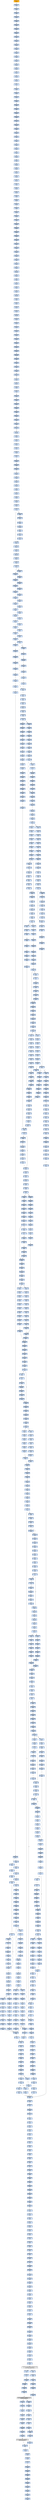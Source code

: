 strict digraph G {
	graph [bgcolor=transparent,
		name=G
	];
	node [color=lightsteelblue,
		fillcolor=lightsteelblue,
		shape=rectangle,
		style=filled
	];
	"0x00427178"	[color=lightgrey,
		fillcolor=orange,
		label="0x00427178
pusha"];
	"0x00427179"	[label="0x00427179
call"];
	"0x00427178" -> "0x00427179"	[color="#000000"];
	"0x0042717e"	[label="0x0042717e
popl"];
	"0x00427179" -> "0x0042717e"	[color="#000000"];
	"0x0042717f"	[label="0x0042717f
addl"];
	"0x0042717e" -> "0x0042717f"	[color="#000000"];
	"0x00427184"	[label="0x00427184
movl"];
	"0x0042717f" -> "0x00427184"	[color="#000000"];
	"0x00427186"	[label="0x00427186
addl"];
	"0x00427184" -> "0x00427186"	[color="#000000"];
	"0x00427188"	[label="0x00427188
subl"];
	"0x00427186" -> "0x00427188"	[color="#000000"];
	"0x0042718a"	[label="0x0042718a
movl"];
	"0x00427188" -> "0x0042718a"	[color="#000000"];
	"0x0042718c"	[label="0x0042718c
lodsw"];
	"0x0042718a" -> "0x0042718c"	[color="#000000"];
	"0x0042718e"	[label="0x0042718e
shll"];
	"0x0042718c" -> "0x0042718e"	[color="#000000"];
	"0x00427191"	[label="0x00427191
movl"];
	"0x0042718e" -> "0x00427191"	[color="#000000"];
	"0x00427193"	[label="0x00427193
pushl"];
	"0x00427191" -> "0x00427193"	[color="#000000"];
	"0x00427194"	[label="0x00427194
lodsl"];
	"0x00427193" -> "0x00427194"	[color="#000000"];
	"0x00427195"	[label="0x00427195
subl"];
	"0x00427194" -> "0x00427195"	[color="#000000"];
	"0x00427197"	[label="0x00427197
addl"];
	"0x00427195" -> "0x00427197"	[color="#000000"];
	"0x00427199"	[label="0x00427199
movl"];
	"0x00427197" -> "0x00427199"	[color="#000000"];
	"0x0042719b"	[label="0x0042719b
pushl"];
	"0x00427199" -> "0x0042719b"	[color="#000000"];
	"0x0042719c"	[label="0x0042719c
pushl"];
	"0x0042719b" -> "0x0042719c"	[color="#000000"];
	"0x0042719d"	[label="0x0042719d
decl"];
	"0x0042719c" -> "0x0042719d"	[color="#000000"];
	"0x0042719e"	[label="0x0042719e
movb"];
	"0x0042719d" -> "0x0042719e"	[color="#000000"];
	"0x004271a2"	[label="0x004271a2
movb"];
	"0x0042719e" -> "0x004271a2"	[color="#000000"];
	"0x004271a5"	[label="0x004271a5
jne"];
	"0x004271a2" -> "0x004271a5"	[color="#000000"];
	"0x004271a7"	[label="0x004271a7
subl"];
	"0x004271a5" -> "0x004271a7"	[color="#000000",
		label=F];
	"0x004271a9"	[label="0x004271a9
lodsb"];
	"0x004271a7" -> "0x004271a9"	[color="#000000"];
	"0x004271aa"	[label="0x004271aa
movl"];
	"0x004271a9" -> "0x004271aa"	[color="#000000"];
	"0x004271ac"	[label="0x004271ac
andb"];
	"0x004271aa" -> "0x004271ac"	[color="#000000"];
	"0x004271af"	[label="0x004271af
andb"];
	"0x004271ac" -> "0x004271af"	[color="#000000"];
	"0x004271b1"	[label="0x004271b1
shll"];
	"0x004271af" -> "0x004271b1"	[color="#000000"];
	"0x004271b4"	[label="0x004271b4
movb"];
	"0x004271b1" -> "0x004271b4"	[color="#000000"];
	"0x004271b6"	[label="0x004271b6
lodsb"];
	"0x004271b4" -> "0x004271b6"	[color="#000000"];
	"0x004271b7"	[label="0x004271b7
orl"];
	"0x004271b6" -> "0x004271b7"	[color="#000000"];
	"0x004271b9"	[label="0x004271b9
pushl"];
	"0x004271b7" -> "0x004271b9"	[color="#000000"];
	"0x004271ba"	[label="0x004271ba
addb"];
	"0x004271b9" -> "0x004271ba"	[color="#000000"];
	"0x004271bc"	[label="0x004271bc
movl"];
	"0x004271ba" -> "0x004271bc"	[color="#000000"];
	"0x004271c1"	[label="0x004271c1
shll"];
	"0x004271bc" -> "0x004271c1"	[color="#000000"];
	"0x004271c3"	[label="0x004271c3
popl"];
	"0x004271c1" -> "0x004271c3"	[color="#000000"];
	"0x004271c4"	[label="0x004271c4
popl"];
	"0x004271c3" -> "0x004271c4"	[color="#000000"];
	"0x004271c5"	[label="0x004271c5
movl"];
	"0x004271c4" -> "0x004271c5"	[color="#000000"];
	"0x004271c7"	[label="0x004271c7
leal"];
	"0x004271c5" -> "0x004271c7"	[color="#000000"];
	"0x004271ce"	[label="0x004271ce
pushl"];
	"0x004271c7" -> "0x004271ce"	[color="#000000"];
	"0x004271cf"	[label="0x004271cf
subl"];
	"0x004271ce" -> "0x004271cf"	[color="#000000"];
	"0x004271d1"	[label="0x004271d1
pushl"];
	"0x004271cf" -> "0x004271d1"	[color="#000000"];
	"0x004271d2"	[label="0x004271d2
pushl"];
	"0x004271d1" -> "0x004271d2"	[color="#000000"];
	"0x004271d3"	[label="0x004271d3
movl"];
	"0x004271d2" -> "0x004271d3"	[color="#000000"];
	"0x004271d5"	[label="0x004271d5
pushl"];
	"0x004271d3" -> "0x004271d5"	[color="#000000"];
	"0x004271d6"	[label="0x004271d6
movw"];
	"0x004271d5" -> "0x004271d6"	[color="#000000"];
	"0x004271d9"	[label="0x004271d9
shll"];
	"0x004271d6" -> "0x004271d9"	[color="#000000"];
	"0x004271dc"	[label="0x004271dc
pushl"];
	"0x004271d9" -> "0x004271dc"	[color="#000000"];
	"0x004271dd"	[label="0x004271dd
pushl"];
	"0x004271dc" -> "0x004271dd"	[color="#000000"];
	"0x004271de"	[label="0x004271de
addl"];
	"0x004271dd" -> "0x004271de"	[color="#000000"];
	"0x004271e1"	[label="0x004271e1
pushl"];
	"0x004271de" -> "0x004271e1"	[color="#000000"];
	"0x004271e2"	[label="0x004271e2
pushl"];
	"0x004271e1" -> "0x004271e2"	[color="#000000"];
	"0x004271e3"	[label="0x004271e3
addl"];
	"0x004271e2" -> "0x004271e3"	[color="#000000"];
	"0x004271e6"	[label="0x004271e6
pushl"];
	"0x004271e3" -> "0x004271e6"	[color="#000000"];
	"0x004271e7"	[label="0x004271e7
pushl"];
	"0x004271e6" -> "0x004271e7"	[color="#000000"];
	"0x004271e8"	[label="0x004271e8
call"];
	"0x004271e7" -> "0x004271e8"	[color="#000000"];
	"0x0042724b"	[label="0x0042724b
pushl"];
	"0x004271e8" -> "0x0042724b"	[color="#000000"];
	"0x0042724c"	[label="0x0042724c
pushl"];
	"0x0042724b" -> "0x0042724c"	[color="#000000"];
	"0x0042724d"	[label="0x0042724d
pushl"];
	"0x0042724c" -> "0x0042724d"	[color="#000000"];
	"0x0042724e"	[label="0x0042724e
pushl"];
	"0x0042724d" -> "0x0042724e"	[color="#000000"];
	"0x0042724f"	[label="0x0042724f
subl"];
	"0x0042724e" -> "0x0042724f"	[color="#000000"];
	"0x00427252"	[label="0x00427252
movl"];
	"0x0042724f" -> "0x00427252"	[color="#000000"];
	"0x00427259"	[label="0x00427259
movl"];
	"0x00427252" -> "0x00427259"	[color="#000000"];
	"0x00427261"	[label="0x00427261
movb"];
	"0x00427259" -> "0x00427261"	[color="#000000"];
	"0x00427266"	[label="0x00427266
movl"];
	"0x00427261" -> "0x00427266"	[color="#000000"];
	"0x0042726d"	[label="0x0042726d
leal"];
	"0x00427266" -> "0x0042726d"	[color="#000000"];
	"0x00427270"	[label="0x00427270
movl"];
	"0x0042726d" -> "0x00427270"	[color="#000000"];
	"0x00427274"	[label="0x00427274
movl"];
	"0x00427270" -> "0x00427274"	[color="#000000"];
	"0x00427279"	[label="0x00427279
movzbl"];
	"0x00427274" -> "0x00427279"	[color="#000000"];
	"0x0042727d"	[label="0x0042727d
movl"];
	"0x00427279" -> "0x0042727d"	[color="#000000"];
	"0x0042727f"	[label="0x0042727f
shll"];
	"0x0042727d" -> "0x0042727f"	[color="#000000"];
	"0x00427281"	[label="0x00427281
movl"];
	"0x0042727f" -> "0x00427281"	[color="#000000"];
	"0x00427283"	[label="0x00427283
decl"];
	"0x00427281" -> "0x00427283"	[color="#000000"];
	"0x00427284"	[label="0x00427284
movl"];
	"0x00427283" -> "0x00427284"	[color="#000000"];
	"0x00427288"	[label="0x00427288
movzbl"];
	"0x00427284" -> "0x00427288"	[color="#000000"];
	"0x0042728c"	[label="0x0042728c
shll"];
	"0x00427288" -> "0x0042728c"	[color="#000000"];
	"0x0042728e"	[label="0x0042728e
decl"];
	"0x0042728c" -> "0x0042728e"	[color="#000000"];
	"0x0042728f"	[label="0x0042728f
movl"];
	"0x0042728e" -> "0x0042728f"	[color="#000000"];
	"0x00427293"	[label="0x00427293
movl"];
	"0x0042728f" -> "0x00427293"	[color="#000000"];
	"0x0042729a"	[label="0x0042729a
movzbl"];
	"0x00427293" -> "0x0042729a"	[color="#000000"];
	"0x0042729d"	[label="0x0042729d
movl"];
	"0x0042729a" -> "0x0042729d"	[color="#000000"];
	"0x004272a4"	[label="0x004272a4
movl"];
	"0x0042729d" -> "0x004272a4"	[color="#000000"];
	"0x004272ac"	[label="0x004272ac
movl"];
	"0x004272a4" -> "0x004272ac"	[color="#000000"];
	"0x004272b2"	[label="0x004272b2
movl"];
	"0x004272ac" -> "0x004272b2"	[color="#000000"];
	"0x004272b7"	[label="0x004272b7
movl"];
	"0x004272b2" -> "0x004272b7"	[color="#000000"];
	"0x004272bb"	[label="0x004272bb
movl"];
	"0x004272b7" -> "0x004272bb"	[color="#000000"];
	"0x004272c3"	[label="0x004272c3
movl"];
	"0x004272bb" -> "0x004272c3"	[color="#000000"];
	"0x004272cb"	[label="0x004272cb
movl"];
	"0x004272c3" -> "0x004272cb"	[color="#000000"];
	"0x004272d3"	[label="0x004272d3
movl"];
	"0x004272cb" -> "0x004272d3"	[color="#000000"];
	"0x004272db"	[label="0x004272db
movzbl"];
	"0x004272d3" -> "0x004272db"	[color="#000000"];
	"0x004272df"	[label="0x004272df
addl"];
	"0x004272db" -> "0x004272df"	[color="#000000"];
	"0x004272e1"	[label="0x004272e1
shll"];
	"0x004272df" -> "0x004272e1"	[color="#000000"];
	"0x004272e3"	[label="0x004272e3
leal"];
	"0x004272e1" -> "0x004272e3"	[color="#000000"];
	"0x004272e9"	[label="0x004272e9
cmpl"];
	"0x004272e3" -> "0x004272e9"	[color="#000000"];
	"0x004272ed"	[label="0x004272ed
jae"];
	"0x004272e9" -> "0x004272ed"	[color="#000000"];
	"0x004272ef"	[label="0x004272ef
movl"];
	"0x004272ed" -> "0x004272ef"	[color="#000000",
		label=F];
	"0x004272f3"	[label="0x004272f3
movw"];
	"0x004272ef" -> "0x004272f3"	[color="#000000"];
	"0x004272f8"	[label="0x004272f8
addl"];
	"0x004272f3" -> "0x004272f8"	[color="#000000"];
	"0x004272fb"	[label="0x004272fb
loop"];
	"0x004272f8" -> "0x004272fb"	[color="#000000"];
	"0x004272fd"	[label="0x004272fd
movl"];
	"0x004272fb" -> "0x004272fd"	[color="#000000",
		label=F];
	"0x00427304"	[label="0x00427304
xorl"];
	"0x004272fd" -> "0x00427304"	[color="#000000"];
	"0x00427306"	[label="0x00427306
movl"];
	"0x00427304" -> "0x00427306"	[color="#000000"];
	"0x0042730e"	[label="0x0042730e
movl"];
	"0x00427306" -> "0x0042730e"	[color="#000000"];
	"0x00427310"	[label="0x00427310
addl"];
	"0x0042730e" -> "0x00427310"	[color="#000000"];
	"0x00427317"	[label="0x00427317
movl"];
	"0x00427310" -> "0x00427317"	[color="#000000"];
	"0x0042731b"	[label="0x0042731b
xorl"];
	"0x00427317" -> "0x0042731b"	[color="#000000"];
	"0x0042731d"	[label="0x0042731d
cmpl"];
	"0x0042731b" -> "0x0042731d"	[color="#000000"];
	"0x00427321"	[label="0x00427321
je"];
	"0x0042731d" -> "0x00427321"	[color="#000000"];
	"0x00427327"	[label="0x00427327
movzbl"];
	"0x00427321" -> "0x00427327"	[color="#000000",
		label=F];
	"0x0042732a"	[label="0x0042732a
shll"];
	"0x00427327" -> "0x0042732a"	[color="#000000"];
	"0x0042732d"	[label="0x0042732d
incl"];
	"0x0042732a" -> "0x0042732d"	[color="#000000"];
	"0x0042732e"	[label="0x0042732e
incl"];
	"0x0042732d" -> "0x0042732e"	[color="#000000"];
	"0x0042732f"	[label="0x0042732f
orl"];
	"0x0042732e" -> "0x0042732f"	[color="#000000"];
	"0x00427331"	[label="0x00427331
cmpl"];
	"0x0042732f" -> "0x00427331"	[color="#000000"];
	"0x00427334"	[label="0x00427334
jle"];
	"0x00427331" -> "0x00427334"	[color="#000000"];
	"0x00427336"	[label="0x00427336
movl"];
	"0x00427334" -> "0x00427336"	[color="#000000",
		label=F];
	"0x0042733d"	[label="0x0042733d
cmpl"];
	"0x00427336" -> "0x0042733d"	[color="#000000"];
	"0x00427341"	[label="0x00427341
jae"];
	"0x0042733d" -> "0x00427341"	[color="#000000"];
	"0x00427347"	[label="0x00427347
movl"];
	"0x00427341" -> "0x00427347"	[color="#000000",
		label=F];
	"0x0042734b"	[label="0x0042734b
andl"];
	"0x00427347" -> "0x0042734b"	[color="#000000"];
	"0x0042734f"	[label="0x0042734f
movl"];
	"0x0042734b" -> "0x0042734f"	[color="#000000"];
	"0x00427353"	[label="0x00427353
movl"];
	"0x0042734f" -> "0x00427353"	[color="#000000"];
	"0x00427357"	[label="0x00427357
shll"];
	"0x00427353" -> "0x00427357"	[color="#000000"];
	"0x0042735a"	[label="0x0042735a
movl"];
	"0x00427357" -> "0x0042735a"	[color="#000000"];
	"0x0042735e"	[label="0x0042735e
addl"];
	"0x0042735a" -> "0x0042735e"	[color="#000000"];
	"0x00427360"	[label="0x00427360
cmpl"];
	"0x0042735e" -> "0x00427360"	[color="#000000"];
	"0x00427368"	[label="0x00427368
leal"];
	"0x00427360" -> "0x00427368"	[color="#000000"];
	"0x0042736b"	[label="0x0042736b
ja"];
	"0x00427368" -> "0x0042736b"	[color="#000000"];
	"0x00427385"	[label="0x00427385
movl"];
	"0x0042736b" -> "0x00427385"	[color="#000000",
		label=T];
	"0x0042736d"	[label="0x0042736d
cmpl"];
	"0x0042736b" -> "0x0042736d"	[color="#000000",
		label=F];
	"0x00427389"	[label="0x00427389
movw"];
	"0x00427385" -> "0x00427389"	[color="#000000"];
	"0x0042738d"	[label="0x0042738d
shrl"];
	"0x00427389" -> "0x0042738d"	[color="#000000"];
	"0x00427390"	[label="0x00427390
movzwl"];
	"0x0042738d" -> "0x00427390"	[color="#000000"];
	"0x00427393"	[label="0x00427393
imull"];
	"0x00427390" -> "0x00427393"	[color="#000000"];
	"0x00427396"	[label="0x00427396
cmpl"];
	"0x00427393" -> "0x00427396"	[color="#000000"];
	"0x00427398"	[label="0x00427398
jae"];
	"0x00427396" -> "0x00427398"	[color="#000000"];
	"0x0042739e"	[label="0x0042739e
movl"];
	"0x00427398" -> "0x0042739e"	[color="#000000",
		label=F];
	"0x0042757b"	[label="0x0042757b
movl"];
	"0x00427398" -> "0x0042757b"	[color="#000000",
		label=T];
	"0x004273a2"	[label="0x004273a2
movl"];
	"0x0042739e" -> "0x004273a2"	[color="#000000"];
	"0x004273a7"	[label="0x004273a7
subl"];
	"0x004273a2" -> "0x004273a7"	[color="#000000"];
	"0x004273a9"	[label="0x004273a9
movb"];
	"0x004273a7" -> "0x004273a9"	[color="#000000"];
	"0x004273ad"	[label="0x004273ad
sarl"];
	"0x004273a9" -> "0x004273ad"	[color="#000000"];
	"0x004273b0"	[label="0x004273b0
movl"];
	"0x004273ad" -> "0x004273b0"	[color="#000000"];
	"0x004273b5"	[label="0x004273b5
leal"];
	"0x004273b0" -> "0x004273b5"	[color="#000000"];
	"0x004273b8"	[label="0x004273b8
movzbl"];
	"0x004273b5" -> "0x004273b8"	[color="#000000"];
	"0x004273bd"	[label="0x004273bd
movw"];
	"0x004273b8" -> "0x004273bd"	[color="#000000"];
	"0x004273c1"	[label="0x004273c1
movl"];
	"0x004273bd" -> "0x004273c1"	[color="#000000"];
	"0x004273c5"	[label="0x004273c5
andl"];
	"0x004273c1" -> "0x004273c5"	[color="#000000"];
	"0x004273c9"	[label="0x004273c9
movl"];
	"0x004273c5" -> "0x004273c9"	[color="#000000"];
	"0x004273cd"	[label="0x004273cd
shll"];
	"0x004273c9" -> "0x004273cd"	[color="#000000"];
	"0x004273cf"	[label="0x004273cf
movl"];
	"0x004273cd" -> "0x004273cf"	[color="#000000"];
	"0x004273d4"	[label="0x004273d4
subl"];
	"0x004273cf" -> "0x004273d4"	[color="#000000"];
	"0x004273d8"	[label="0x004273d8
sarl"];
	"0x004273d4" -> "0x004273d8"	[color="#000000"];
	"0x004273da"	[label="0x004273da
addl"];
	"0x004273d8" -> "0x004273da"	[color="#000000"];
	"0x004273dc"	[label="0x004273dc
imull"];
	"0x004273da" -> "0x004273dc"	[color="#000000"];
	"0x004273e2"	[label="0x004273e2
cmpl"];
	"0x004273dc" -> "0x004273e2"	[color="#000000"];
	"0x004273e7"	[label="0x004273e7
leal"];
	"0x004273e2" -> "0x004273e7"	[color="#000000"];
	"0x004273ee"	[label="0x004273ee
movl"];
	"0x004273e7" -> "0x004273ee"	[color="#000000"];
	"0x004273f2"	[label="0x004273f2
jle"];
	"0x004273ee" -> "0x004273f2"	[color="#000000"];
	"0x004274c2"	[label="0x004274c2
leal"];
	"0x004273f2" -> "0x004274c2"	[color="#000000",
		label=T];
	"0x004273f8"	[label="0x004273f8
movl"];
	"0x004273f2" -> "0x004273f8"	[color="#000000",
		label=F];
	"0x004274c5"	[label="0x004274c5
movl"];
	"0x004274c2" -> "0x004274c5"	[color="#000000"];
	"0x004274c9"	[label="0x004274c9
addl"];
	"0x004274c5" -> "0x004274c9"	[color="#000000"];
	"0x004274cb"	[label="0x004274cb
cmpl"];
	"0x004274c9" -> "0x004274cb"	[color="#000000"];
	"0x004274d3"	[label="0x004274d3
ja"];
	"0x004274cb" -> "0x004274d3"	[color="#000000"];
	"0x004274ed"	[label="0x004274ed
movl"];
	"0x004274d3" -> "0x004274ed"	[color="#000000",
		label=T];
	"0x004274d5"	[label="0x004274d5
cmpl"];
	"0x004274d3" -> "0x004274d5"	[color="#000000",
		label=F];
	"0x004274f1"	[label="0x004274f1
movw"];
	"0x004274ed" -> "0x004274f1"	[color="#000000"];
	"0x004274f5"	[label="0x004274f5
shrl"];
	"0x004274f1" -> "0x004274f5"	[color="#000000"];
	"0x004274f8"	[label="0x004274f8
movzwl"];
	"0x004274f5" -> "0x004274f8"	[color="#000000"];
	"0x004274fb"	[label="0x004274fb
imull"];
	"0x004274f8" -> "0x004274fb"	[color="#000000"];
	"0x004274fe"	[label="0x004274fe
cmpl"];
	"0x004274fb" -> "0x004274fe"	[color="#000000"];
	"0x00427500"	[label="0x00427500
jae"];
	"0x004274fe" -> "0x00427500"	[color="#000000"];
	"0x00427502"	[label="0x00427502
movl"];
	"0x00427500" -> "0x00427502"	[color="#000000",
		label=F];
	"0x0042751b"	[label="0x0042751b
subl"];
	"0x00427500" -> "0x0042751b"	[color="#000000",
		label=T];
	"0x00427506"	[label="0x00427506
movl"];
	"0x00427502" -> "0x00427506"	[color="#000000"];
	"0x0042750b"	[label="0x0042750b
subl"];
	"0x00427506" -> "0x0042750b"	[color="#000000"];
	"0x0042750d"	[label="0x0042750d
movl"];
	"0x0042750b" -> "0x0042750d"	[color="#000000"];
	"0x0042750f"	[label="0x0042750f
sarl"];
	"0x0042750d" -> "0x0042750f"	[color="#000000"];
	"0x00427512"	[label="0x00427512
leal"];
	"0x0042750f" -> "0x00427512"	[color="#000000"];
	"0x00427515"	[label="0x00427515
movw"];
	"0x00427512" -> "0x00427515"	[color="#000000"];
	"0x00427519"	[label="0x00427519
jmp"];
	"0x00427515" -> "0x00427519"	[color="#000000"];
	"0x004274ba"	[label="0x004274ba
cmpl"];
	"0x00427519" -> "0x004274ba"	[color="#000000"];
	"0x004274c0"	[label="0x004274c0
jg"];
	"0x004274ba" -> "0x004274c0"	[color="#000000"];
	"0x00427533"	[label="0x00427533
movl"];
	"0x004274c0" -> "0x00427533"	[color="#000000",
		label=T];
	"0x0042751f"	[label="0x0042751f
subl"];
	"0x0042751b" -> "0x0042751f"	[color="#000000"];
	"0x00427521"	[label="0x00427521
movl"];
	"0x0042751f" -> "0x00427521"	[color="#000000"];
	"0x00427523"	[label="0x00427523
leal"];
	"0x00427521" -> "0x00427523"	[color="#000000"];
	"0x00427526"	[label="0x00427526
shrw"];
	"0x00427523" -> "0x00427526"	[color="#000000"];
	"0x0042752a"	[label="0x0042752a
subw"];
	"0x00427526" -> "0x0042752a"	[color="#000000"];
	"0x0042752d"	[label="0x0042752d
movw"];
	"0x0042752a" -> "0x0042752d"	[color="#000000"];
	"0x00427531"	[label="0x00427531
jmp"];
	"0x0042752d" -> "0x00427531"	[color="#000000"];
	"0x00427531" -> "0x004274ba"	[color="#000000"];
	"0x00427537"	[label="0x00427537
movl"];
	"0x00427533" -> "0x00427537"	[color="#000000"];
	"0x00427539"	[label="0x00427539
movl"];
	"0x00427537" -> "0x00427539"	[color="#000000"];
	"0x00427540"	[label="0x00427540
movb"];
	"0x00427539" -> "0x00427540"	[color="#000000"];
	"0x00427544"	[label="0x00427544
movb"];
	"0x00427540" -> "0x00427544"	[color="#000000"];
	"0x00427547"	[label="0x00427547
incl"];
	"0x00427544" -> "0x00427547"	[color="#000000"];
	"0x00427548"	[label="0x00427548
cmpl"];
	"0x00427547" -> "0x00427548"	[color="#000000"];
	"0x0042754d"	[label="0x0042754d
movl"];
	"0x00427548" -> "0x0042754d"	[color="#000000"];
	"0x00427551"	[label="0x00427551
jg"];
	"0x0042754d" -> "0x00427551"	[color="#000000"];
	"0x00427553"	[label="0x00427553
movl"];
	"0x00427551" -> "0x00427553"	[color="#000000",
		label=F];
	"0x00427560"	[label="0x00427560
cmpl"];
	"0x00427551" -> "0x00427560"	[color="#000000",
		label=T];
	"0x0042755b"	[label="0x0042755b
jmp"];
	"0x00427553" -> "0x0042755b"	[color="#000000"];
	"0x00427c7c"	[label="0x00427c7c
movl"];
	"0x0042755b" -> "0x00427c7c"	[color="#000000"];
	"0x00427c83"	[label="0x00427c83
cmpl"];
	"0x00427c7c" -> "0x00427c83"	[color="#000000"];
	"0x00427c87"	[label="0x00427c87
jb"];
	"0x00427c83" -> "0x00427c87"	[color="#000000"];
	"0x00427c8d"	[label="0x00427c8d
cmpl"];
	"0x00427c87" -> "0x00427c8d"	[color="#000000",
		label=F];
	"0x00427371"	[label="0x00427371
je"];
	"0x0042736d" -> "0x00427371"	[color="#000000"];
	"0x00427377"	[label="0x00427377
shll"];
	"0x00427371" -> "0x00427377"	[color="#000000",
		label=F];
	"0x0042737c"	[label="0x0042737c
movzbl"];
	"0x00427377" -> "0x0042737c"	[color="#000000"];
	"0x0042737f"	[label="0x0042737f
shll"];
	"0x0042737c" -> "0x0042737f"	[color="#000000"];
	"0x00427382"	[label="0x00427382
incl"];
	"0x0042737f" -> "0x00427382"	[color="#000000"];
	"0x00427383"	[label="0x00427383
orl"];
	"0x00427382" -> "0x00427383"	[color="#000000"];
	"0x00427383" -> "0x00427385"	[color="#000000"];
	"0x004274d9"	[label="0x004274d9
je"];
	"0x004274d5" -> "0x004274d9"	[color="#000000"];
	"0x004274df"	[label="0x004274df
shll"];
	"0x004274d9" -> "0x004274df"	[color="#000000",
		label=F];
	"0x004274e4"	[label="0x004274e4
movzbl"];
	"0x004274df" -> "0x004274e4"	[color="#000000"];
	"0x004274e7"	[label="0x004274e7
shll"];
	"0x004274e4" -> "0x004274e7"	[color="#000000"];
	"0x004274ea"	[label="0x004274ea
incl"];
	"0x004274e7" -> "0x004274ea"	[color="#000000"];
	"0x004274eb"	[label="0x004274eb
orl"];
	"0x004274ea" -> "0x004274eb"	[color="#000000"];
	"0x004274eb" -> "0x004274ed"	[color="#000000"];
	"0x0042757f"	[label="0x0042757f
subl"];
	"0x0042757b" -> "0x0042757f"	[color="#000000"];
	"0x00427581"	[label="0x00427581
movl"];
	"0x0042757f" -> "0x00427581"	[color="#000000"];
	"0x00427585"	[label="0x00427585
subl"];
	"0x00427581" -> "0x00427585"	[color="#000000"];
	"0x00427587"	[label="0x00427587
movl"];
	"0x00427585" -> "0x00427587"	[color="#000000"];
	"0x00427589"	[label="0x00427589
shrw"];
	"0x00427587" -> "0x00427589"	[color="#000000"];
	"0x0042758d"	[label="0x0042758d
subw"];
	"0x00427589" -> "0x0042758d"	[color="#000000"];
	"0x00427590"	[label="0x00427590
cmpl"];
	"0x0042758d" -> "0x00427590"	[color="#000000"];
	"0x00427596"	[label="0x00427596
movw"];
	"0x00427590" -> "0x00427596"	[color="#000000"];
	"0x0042759a"	[label="0x0042759a
movl"];
	"0x00427596" -> "0x0042759a"	[color="#000000"];
	"0x0042759e"	[label="0x0042759e
leal"];
	"0x0042759a" -> "0x0042759e"	[color="#000000"];
	"0x004275a2"	[label="0x004275a2
movl"];
	"0x0042759e" -> "0x004275a2"	[color="#000000"];
	"0x004275a6"	[label="0x004275a6
ja"];
	"0x004275a2" -> "0x004275a6"	[color="#000000"];
	"0x004275a8"	[label="0x004275a8
cmpl"];
	"0x004275a6" -> "0x004275a8"	[color="#000000",
		label=F];
	"0x004275be"	[label="0x004275be
movl"];
	"0x004275a6" -> "0x004275be"	[color="#000000",
		label=T];
	"0x004275ac"	[label="0x004275ac
je"];
	"0x004275a8" -> "0x004275ac"	[color="#000000"];
	"0x004275b2"	[label="0x004275b2
movzbl"];
	"0x004275ac" -> "0x004275b2"	[color="#000000",
		label=F];
	"0x004275b5"	[label="0x004275b5
shll"];
	"0x004275b2" -> "0x004275b5"	[color="#000000"];
	"0x004275b8"	[label="0x004275b8
shll"];
	"0x004275b5" -> "0x004275b8"	[color="#000000"];
	"0x004275bb"	[label="0x004275bb
incl"];
	"0x004275b8" -> "0x004275bb"	[color="#000000"];
	"0x004275bc"	[label="0x004275bc
orl"];
	"0x004275bb" -> "0x004275bc"	[color="#000000"];
	"0x004275bc" -> "0x004275be"	[color="#000000"];
	"0x004275c2"	[label="0x004275c2
movl"];
	"0x004275be" -> "0x004275c2"	[color="#000000"];
	"0x004275c4"	[label="0x004275c4
shrl"];
	"0x004275c2" -> "0x004275c4"	[color="#000000"];
	"0x004275c7"	[label="0x004275c7
movw"];
	"0x004275c4" -> "0x004275c7"	[color="#000000"];
	"0x004275ce"	[label="0x004275ce
movzwl"];
	"0x004275c7" -> "0x004275ce"	[color="#000000"];
	"0x004275d1"	[label="0x004275d1
imull"];
	"0x004275ce" -> "0x004275d1"	[color="#000000"];
	"0x004275d4"	[label="0x004275d4
cmpl"];
	"0x004275d1" -> "0x004275d4"	[color="#000000"];
	"0x004275d6"	[label="0x004275d6
jae"];
	"0x004275d4" -> "0x004275d6"	[color="#000000"];
	"0x004275d8"	[label="0x004275d8
movl"];
	"0x004275d6" -> "0x004275d8"	[color="#000000",
		label=F];
	"0x0042762a"	[label="0x0042762a
movl"];
	"0x004275d6" -> "0x0042762a"	[color="#000000",
		label=T];
	"0x004275da"	[label="0x004275da
movl"];
	"0x004275d8" -> "0x004275da"	[color="#000000"];
	"0x004275df"	[label="0x004275df
subl"];
	"0x004275da" -> "0x004275df"	[color="#000000"];
	"0x004275e1"	[label="0x004275e1
movl"];
	"0x004275df" -> "0x004275e1"	[color="#000000"];
	"0x004275e5"	[label="0x004275e5
sarl"];
	"0x004275e1" -> "0x004275e5"	[color="#000000"];
	"0x004275e8"	[label="0x004275e8
movl"];
	"0x004275e5" -> "0x004275e8"	[color="#000000"];
	"0x004275ec"	[label="0x004275ec
leal"];
	"0x004275e8" -> "0x004275ec"	[color="#000000"];
	"0x004275ef"	[label="0x004275ef
movl"];
	"0x004275ec" -> "0x004275ef"	[color="#000000"];
	"0x004275f3"	[label="0x004275f3
movl"];
	"0x004275ef" -> "0x004275f3"	[color="#000000"];
	"0x004275f7"	[label="0x004275f7
movl"];
	"0x004275f3" -> "0x004275f7"	[color="#000000"];
	"0x004275fb"	[label="0x004275fb
movw"];
	"0x004275f7" -> "0x004275fb"	[color="#000000"];
	"0x00427602"	[label="0x00427602
movl"];
	"0x004275fb" -> "0x00427602"	[color="#000000"];
	"0x00427606"	[label="0x00427606
movl"];
	"0x00427602" -> "0x00427606"	[color="#000000"];
	"0x0042760a"	[label="0x0042760a
movl"];
	"0x00427606" -> "0x0042760a"	[color="#000000"];
	"0x0042760e"	[label="0x0042760e
xorl"];
	"0x0042760a" -> "0x0042760e"	[color="#000000"];
	"0x00427610"	[label="0x00427610
cmpl"];
	"0x0042760e" -> "0x00427610"	[color="#000000"];
	"0x00427615"	[label="0x00427615
setg"];
	"0x00427610" -> "0x00427615"	[color="#000000"];
	"0x00427618"	[label="0x00427618
addl"];
	"0x00427615" -> "0x00427618"	[color="#000000"];
	"0x0042761e"	[label="0x0042761e
leal"];
	"0x00427618" -> "0x0042761e"	[color="#000000"];
	"0x00427621"	[label="0x00427621
movl"];
	"0x0042761e" -> "0x00427621"	[color="#000000"];
	"0x00427625"	[label="0x00427625
jmp"];
	"0x00427621" -> "0x00427625"	[color="#000000"];
	"0x0042789e"	[label="0x0042789e
cmpl"];
	"0x00427625" -> "0x0042789e"	[color="#000000"];
	"0x004278a4"	[label="0x004278a4
ja"];
	"0x0042789e" -> "0x004278a4"	[color="#000000"];
	"0x004278bc"	[label="0x004278bc
movw"];
	"0x004278a4" -> "0x004278bc"	[color="#000000",
		label=T];
	"0x004278a6"	[label="0x004278a6
cmpl"];
	"0x004278a4" -> "0x004278a6"	[color="#000000",
		label=F];
	"0x004278bf"	[label="0x004278bf
movl"];
	"0x004278bc" -> "0x004278bf"	[color="#000000"];
	"0x004278c1"	[label="0x004278c1
shrl"];
	"0x004278bf" -> "0x004278c1"	[color="#000000"];
	"0x004278c4"	[label="0x004278c4
movzwl"];
	"0x004278c1" -> "0x004278c4"	[color="#000000"];
	"0x004278c7"	[label="0x004278c7
imull"];
	"0x004278c4" -> "0x004278c7"	[color="#000000"];
	"0x004278ca"	[label="0x004278ca
cmpl"];
	"0x004278c7" -> "0x004278ca"	[color="#000000"];
	"0x004278cc"	[label="0x004278cc
jae"];
	"0x004278ca" -> "0x004278cc"	[color="#000000"];
	"0x004278ce"	[label="0x004278ce
movl"];
	"0x004278cc" -> "0x004278ce"	[color="#000000",
		label=F];
	"0x004278fd"	[label="0x004278fd
subl"];
	"0x004278cc" -> "0x004278fd"	[color="#000000",
		label=T];
	"0x004278d2"	[label="0x004278d2
movl"];
	"0x004278ce" -> "0x004278d2"	[color="#000000"];
	"0x004278d7"	[label="0x004278d7
subl"];
	"0x004278d2" -> "0x004278d7"	[color="#000000"];
	"0x004278d9"	[label="0x004278d9
shll"];
	"0x004278d7" -> "0x004278d9"	[color="#000000"];
	"0x004278de"	[label="0x004278de
sarl"];
	"0x004278d9" -> "0x004278de"	[color="#000000"];
	"0x004278e1"	[label="0x004278e1
movl"];
	"0x004278de" -> "0x004278e1"	[color="#000000"];
	"0x004278e9"	[label="0x004278e9
leal"];
	"0x004278e1" -> "0x004278e9"	[color="#000000"];
	"0x004278ec"	[label="0x004278ec
movw"];
	"0x004278e9" -> "0x004278ec"	[color="#000000"];
	"0x004278ef"	[label="0x004278ef
movl"];
	"0x004278ec" -> "0x004278ef"	[color="#000000"];
	"0x004278f3"	[label="0x004278f3
leal"];
	"0x004278ef" -> "0x004278f3"	[color="#000000"];
	"0x004278f7"	[label="0x004278f7
movl"];
	"0x004278f3" -> "0x004278f7"	[color="#000000"];
	"0x004278fb"	[label="0x004278fb
jmp"];
	"0x004278f7" -> "0x004278fb"	[color="#000000"];
	"0x0042796f"	[label="0x0042796f
movl"];
	"0x004278fb" -> "0x0042796f"	[color="#000000"];
	"0x00427977"	[label="0x00427977
jmp"];
	"0x0042796f" -> "0x00427977"	[color="#000000"];
	"0x004279a8"	[label="0x004279a8
movl"];
	"0x00427977" -> "0x004279a8"	[color="#000000"];
	"0x004279ac"	[label="0x004279ac
movl"];
	"0x004279a8" -> "0x004279ac"	[color="#000000"];
	"0x004279b1"	[label="0x004279b1
movl"];
	"0x004279ac" -> "0x004279b1"	[color="#000000"];
	"0x004279b5"	[label="0x004279b5
leal"];
	"0x004279b1" -> "0x004279b5"	[color="#000000"];
	"0x004279b8"	[label="0x004279b8
movl"];
	"0x004279b5" -> "0x004279b8"	[color="#000000"];
	"0x004279bc"	[label="0x004279bc
addl"];
	"0x004279b8" -> "0x004279bc"	[color="#000000"];
	"0x004279be"	[label="0x004279be
cmpl"];
	"0x004279bc" -> "0x004279be"	[color="#000000"];
	"0x004279c6"	[label="0x004279c6
ja"];
	"0x004279be" -> "0x004279c6"	[color="#000000"];
	"0x004279e0"	[label="0x004279e0
movl"];
	"0x004279c6" -> "0x004279e0"	[color="#000000",
		label=T];
	"0x004279c8"	[label="0x004279c8
cmpl"];
	"0x004279c6" -> "0x004279c8"	[color="#000000",
		label=F];
	"0x004279e4"	[label="0x004279e4
movw"];
	"0x004279e0" -> "0x004279e4"	[color="#000000"];
	"0x004279e7"	[label="0x004279e7
shrl"];
	"0x004279e4" -> "0x004279e7"	[color="#000000"];
	"0x004279ea"	[label="0x004279ea
movzwl"];
	"0x004279e7" -> "0x004279ea"	[color="#000000"];
	"0x004279ed"	[label="0x004279ed
imull"];
	"0x004279ea" -> "0x004279ed"	[color="#000000"];
	"0x004279f0"	[label="0x004279f0
cmpl"];
	"0x004279ed" -> "0x004279f0"	[color="#000000"];
	"0x004279f2"	[label="0x004279f2
jae"];
	"0x004279f0" -> "0x004279f2"	[color="#000000"];
	"0x004279f4"	[label="0x004279f4
movl"];
	"0x004279f2" -> "0x004279f4"	[color="#000000",
		label=F];
	"0x00427a0c"	[label="0x00427a0c
subl"];
	"0x004279f2" -> "0x00427a0c"	[color="#000000",
		label=T];
	"0x004279f8"	[label="0x004279f8
movl"];
	"0x004279f4" -> "0x004279f8"	[color="#000000"];
	"0x004279fd"	[label="0x004279fd
subl"];
	"0x004279f8" -> "0x004279fd"	[color="#000000"];
	"0x004279ff"	[label="0x004279ff
sarl"];
	"0x004279fd" -> "0x004279ff"	[color="#000000"];
	"0x00427a02"	[label="0x00427a02
leal"];
	"0x004279ff" -> "0x00427a02"	[color="#000000"];
	"0x00427a05"	[label="0x00427a05
movl"];
	"0x00427a02" -> "0x00427a05"	[color="#000000"];
	"0x00427a07"	[label="0x00427a07
movw"];
	"0x00427a05" -> "0x00427a07"	[color="#000000"];
	"0x00427a0a"	[label="0x00427a0a
jmp"];
	"0x00427a07" -> "0x00427a0a"	[color="#000000"];
	"0x00427a21"	[label="0x00427a21
movl"];
	"0x00427a0a" -> "0x00427a21"	[color="#000000"];
	"0x00427a25"	[label="0x00427a25
decl"];
	"0x00427a21" -> "0x00427a25"	[color="#000000"];
	"0x00427a26"	[label="0x00427a26
movl"];
	"0x00427a25" -> "0x00427a26"	[color="#000000"];
	"0x00427a2a"	[label="0x00427a2a
jne"];
	"0x00427a26" -> "0x00427a2a"	[color="#000000"];
	"0x00427a2c"	[label="0x00427a2c
movb"];
	"0x00427a2a" -> "0x00427a2c"	[color="#000000",
		label=F];
	"0x00427a30"	[label="0x00427a30
movl"];
	"0x00427a2c" -> "0x00427a30"	[color="#000000"];
	"0x00427a35"	[label="0x00427a35
shll"];
	"0x00427a30" -> "0x00427a35"	[color="#000000"];
	"0x00427a37"	[label="0x00427a37
subl"];
	"0x00427a35" -> "0x00427a37"	[color="#000000"];
	"0x00427a39"	[label="0x00427a39
addl"];
	"0x00427a37" -> "0x00427a39"	[color="#000000"];
	"0x00427a3d"	[label="0x00427a3d
cmpl"];
	"0x00427a39" -> "0x00427a3d"	[color="#000000"];
	"0x00427a42"	[label="0x00427a42
movl"];
	"0x00427a3d" -> "0x00427a42"	[color="#000000"];
	"0x00427a46"	[label="0x00427a46
jg"];
	"0x00427a42" -> "0x00427a46"	[color="#000000"];
	"0x00427a4c"	[label="0x00427a4c
addl"];
	"0x00427a46" -> "0x00427a4c"	[color="#000000",
		label=F];
	"0x00427c33"	[label="0x00427c33
movl"];
	"0x00427a46" -> "0x00427c33"	[color="#000000",
		label=T];
	"0x00427a51"	[label="0x00427a51
cmpl"];
	"0x00427a4c" -> "0x00427a51"	[color="#000000"];
	"0x00427a54"	[label="0x00427a54
movl"];
	"0x00427a51" -> "0x00427a54"	[color="#000000"];
	"0x00427a56"	[label="0x00427a56
jle"];
	"0x00427a54" -> "0x00427a56"	[color="#000000"];
	"0x00427a5d"	[label="0x00427a5d
movl"];
	"0x00427a56" -> "0x00427a5d"	[color="#000000",
		label=T];
	"0x00427a58"	[label="0x00427a58
movl"];
	"0x00427a56" -> "0x00427a58"	[color="#000000",
		label=F];
	"0x00427a61"	[label="0x00427a61
shll"];
	"0x00427a5d" -> "0x00427a61"	[color="#000000"];
	"0x00427a64"	[label="0x00427a64
movl"];
	"0x00427a61" -> "0x00427a64"	[color="#000000"];
	"0x00427a6c"	[label="0x00427a6c
leal"];
	"0x00427a64" -> "0x00427a6c"	[color="#000000"];
	"0x00427a73"	[label="0x00427a73
movl"];
	"0x00427a6c" -> "0x00427a73"	[color="#000000"];
	"0x00427a77"	[label="0x00427a77
movl"];
	"0x00427a73" -> "0x00427a77"	[color="#000000"];
	"0x00427a7c"	[label="0x00427a7c
leal"];
	"0x00427a77" -> "0x00427a7c"	[color="#000000"];
	"0x00427a7f"	[label="0x00427a7f
movl"];
	"0x00427a7c" -> "0x00427a7f"	[color="#000000"];
	"0x00427a83"	[label="0x00427a83
addl"];
	"0x00427a7f" -> "0x00427a83"	[color="#000000"];
	"0x00427a85"	[label="0x00427a85
cmpl"];
	"0x00427a83" -> "0x00427a85"	[color="#000000"];
	"0x00427a8d"	[label="0x00427a8d
ja"];
	"0x00427a85" -> "0x00427a8d"	[color="#000000"];
	"0x00427aa7"	[label="0x00427aa7
movl"];
	"0x00427a8d" -> "0x00427aa7"	[color="#000000",
		label=T];
	"0x00427a8f"	[label="0x00427a8f
cmpl"];
	"0x00427a8d" -> "0x00427a8f"	[color="#000000",
		label=F];
	"0x00427aab"	[label="0x00427aab
movw"];
	"0x00427aa7" -> "0x00427aab"	[color="#000000"];
	"0x00427aae"	[label="0x00427aae
shrl"];
	"0x00427aab" -> "0x00427aae"	[color="#000000"];
	"0x00427ab1"	[label="0x00427ab1
movzwl"];
	"0x00427aae" -> "0x00427ab1"	[color="#000000"];
	"0x00427ab4"	[label="0x00427ab4
imull"];
	"0x00427ab1" -> "0x00427ab4"	[color="#000000"];
	"0x00427ab7"	[label="0x00427ab7
cmpl"];
	"0x00427ab4" -> "0x00427ab7"	[color="#000000"];
	"0x00427ab9"	[label="0x00427ab9
jae"];
	"0x00427ab7" -> "0x00427ab9"	[color="#000000"];
	"0x00427abb"	[label="0x00427abb
movl"];
	"0x00427ab9" -> "0x00427abb"	[color="#000000",
		label=F];
	"0x00427ad3"	[label="0x00427ad3
subl"];
	"0x00427ab9" -> "0x00427ad3"	[color="#000000",
		label=T];
	"0x00427abf"	[label="0x00427abf
movl"];
	"0x00427abb" -> "0x00427abf"	[color="#000000"];
	"0x00427ac4"	[label="0x00427ac4
subl"];
	"0x00427abf" -> "0x00427ac4"	[color="#000000"];
	"0x00427ac6"	[label="0x00427ac6
sarl"];
	"0x00427ac4" -> "0x00427ac6"	[color="#000000"];
	"0x00427ac9"	[label="0x00427ac9
leal"];
	"0x00427ac6" -> "0x00427ac9"	[color="#000000"];
	"0x00427acc"	[label="0x00427acc
movw"];
	"0x00427ac9" -> "0x00427acc"	[color="#000000"];
	"0x00427acf"	[label="0x00427acf
movl"];
	"0x00427acc" -> "0x00427acf"	[color="#000000"];
	"0x00427ad1"	[label="0x00427ad1
jmp"];
	"0x00427acf" -> "0x00427ad1"	[color="#000000"];
	"0x00427ae8"	[label="0x00427ae8
movl"];
	"0x00427ad1" -> "0x00427ae8"	[color="#000000"];
	"0x00427aec"	[label="0x00427aec
decl"];
	"0x00427ae8" -> "0x00427aec"	[color="#000000"];
	"0x00427aed"	[label="0x00427aed
movl"];
	"0x00427aec" -> "0x00427aed"	[color="#000000"];
	"0x00427af1"	[label="0x00427af1
jne"];
	"0x00427aed" -> "0x00427af1"	[color="#000000"];
	"0x00427af3"	[label="0x00427af3
leal"];
	"0x00427af1" -> "0x00427af3"	[color="#000000",
		label=F];
	"0x00427a93"	[label="0x00427a93
je"];
	"0x00427a8f" -> "0x00427a93"	[color="#000000"];
	"0x00427a99"	[label="0x00427a99
shll"];
	"0x00427a93" -> "0x00427a99"	[color="#000000",
		label=F];
	"0x00427a9e"	[label="0x00427a9e
movzbl"];
	"0x00427a99" -> "0x00427a9e"	[color="#000000"];
	"0x00427aa1"	[label="0x00427aa1
shll"];
	"0x00427a9e" -> "0x00427aa1"	[color="#000000"];
	"0x00427aa4"	[label="0x00427aa4
incl"];
	"0x00427aa1" -> "0x00427aa4"	[color="#000000"];
	"0x00427aa5"	[label="0x00427aa5
orl"];
	"0x00427aa4" -> "0x00427aa5"	[color="#000000"];
	"0x00427aa5" -> "0x00427aa7"	[color="#000000"];
	"0x00427ad7"	[label="0x00427ad7
subl"];
	"0x00427ad3" -> "0x00427ad7"	[color="#000000"];
	"0x00427ad9"	[label="0x00427ad9
movl"];
	"0x00427ad7" -> "0x00427ad9"	[color="#000000"];
	"0x00427adb"	[label="0x00427adb
shrw"];
	"0x00427ad9" -> "0x00427adb"	[color="#000000"];
	"0x00427adf"	[label="0x00427adf
subw"];
	"0x00427adb" -> "0x00427adf"	[color="#000000"];
	"0x00427ae2"	[label="0x00427ae2
leal"];
	"0x00427adf" -> "0x00427ae2"	[color="#000000"];
	"0x00427ae5"	[label="0x00427ae5
movw"];
	"0x00427ae2" -> "0x00427ae5"	[color="#000000"];
	"0x00427ae5" -> "0x00427ae8"	[color="#000000"];
	"0x00427af6"	[label="0x00427af6
cmpl"];
	"0x00427af3" -> "0x00427af6"	[color="#000000"];
	"0x00427af9"	[label="0x00427af9
movl"];
	"0x00427af6" -> "0x00427af9"	[color="#000000"];
	"0x00427afc"	[label="0x00427afc
jle"];
	"0x00427af9" -> "0x00427afc"	[color="#000000"];
	"0x00427b02"	[label="0x00427b02
movl"];
	"0x00427afc" -> "0x00427b02"	[color="#000000",
		label=F];
	"0x00427c29"	[label="0x00427c29
movl"];
	"0x00427afc" -> "0x00427c29"	[color="#000000",
		label=T];
	"0x00427b04"	[label="0x00427b04
movl"];
	"0x00427b02" -> "0x00427b04"	[color="#000000"];
	"0x00427b06"	[label="0x00427b06
sarl"];
	"0x00427b04" -> "0x00427b06"	[color="#000000"];
	"0x00427b08"	[label="0x00427b08
andl"];
	"0x00427b06" -> "0x00427b08"	[color="#000000"];
	"0x00427b0b"	[label="0x00427b0b
leal"];
	"0x00427b08" -> "0x00427b0b"	[color="#000000"];
	"0x00427b0e"	[label="0x00427b0e
orl"];
	"0x00427b0b" -> "0x00427b0e"	[color="#000000"];
	"0x00427b11"	[label="0x00427b11
cmpl"];
	"0x00427b0e" -> "0x00427b11"	[color="#000000"];
	"0x00427b14"	[label="0x00427b14
movl"];
	"0x00427b11" -> "0x00427b14"	[color="#000000"];
	"0x00427b18"	[label="0x00427b18
jg"];
	"0x00427b14" -> "0x00427b18"	[color="#000000"];
	"0x00427b1a"	[label="0x00427b1a
movl"];
	"0x00427b18" -> "0x00427b1a"	[color="#000000",
		label=F];
	"0x00427b36"	[label="0x00427b36
leal"];
	"0x00427b18" -> "0x00427b36"	[color="#000000",
		label=T];
	"0x00427b1e"	[label="0x00427b1e
shll"];
	"0x00427b1a" -> "0x00427b1e"	[color="#000000"];
	"0x00427b20"	[label="0x00427b20
addl"];
	"0x00427b1e" -> "0x00427b20"	[color="#000000"];
	"0x00427b22"	[label="0x00427b22
movl"];
	"0x00427b20" -> "0x00427b22"	[color="#000000"];
	"0x00427b25"	[label="0x00427b25
leal"];
	"0x00427b22" -> "0x00427b25"	[color="#000000"];
	"0x00427b29"	[label="0x00427b29
subl"];
	"0x00427b25" -> "0x00427b29"	[color="#000000"];
	"0x00427b2b"	[label="0x00427b2b
addl"];
	"0x00427b29" -> "0x00427b2b"	[color="#000000"];
	"0x00427b30"	[label="0x00427b30
movl"];
	"0x00427b2b" -> "0x00427b30"	[color="#000000"];
	"0x00427b34"	[label="0x00427b34
jmp"];
	"0x00427b30" -> "0x00427b34"	[color="#000000"];
	"0x00427b8c"	[label="0x00427b8c
movl"];
	"0x00427b34" -> "0x00427b8c"	[color="#000000"];
	"0x00427b94"	[label="0x00427b94
movl"];
	"0x00427b8c" -> "0x00427b94"	[color="#000000"];
	"0x00427b99"	[label="0x00427b99
movl"];
	"0x00427b94" -> "0x00427b99"	[color="#000000"];
	"0x00427b9d"	[label="0x00427b9d
addl"];
	"0x00427b99" -> "0x00427b9d"	[color="#000000"];
	"0x00427b9f"	[label="0x00427b9f
movl"];
	"0x00427b9d" -> "0x00427b9f"	[color="#000000"];
	"0x00427ba3"	[label="0x00427ba3
addl"];
	"0x00427b9f" -> "0x00427ba3"	[color="#000000"];
	"0x00427ba5"	[label="0x00427ba5
cmpl"];
	"0x00427ba3" -> "0x00427ba5"	[color="#000000"];
	"0x00427bad"	[label="0x00427bad
ja"];
	"0x00427ba5" -> "0x00427bad"	[color="#000000"];
	"0x00427bc7"	[label="0x00427bc7
movl"];
	"0x00427bad" -> "0x00427bc7"	[color="#000000",
		label=T];
	"0x00427baf"	[label="0x00427baf
cmpl"];
	"0x00427bad" -> "0x00427baf"	[color="#000000",
		label=F];
	"0x00427bcb"	[label="0x00427bcb
movw"];
	"0x00427bc7" -> "0x00427bcb"	[color="#000000"];
	"0x00427bcf"	[label="0x00427bcf
shrl"];
	"0x00427bcb" -> "0x00427bcf"	[color="#000000"];
	"0x00427bd2"	[label="0x00427bd2
movzwl"];
	"0x00427bcf" -> "0x00427bd2"	[color="#000000"];
	"0x00427bd5"	[label="0x00427bd5
imull"];
	"0x00427bd2" -> "0x00427bd5"	[color="#000000"];
	"0x00427bd8"	[label="0x00427bd8
cmpl"];
	"0x00427bd5" -> "0x00427bd8"	[color="#000000"];
	"0x00427bda"	[label="0x00427bda
jae"];
	"0x00427bd8" -> "0x00427bda"	[color="#000000"];
	"0x00427bdc"	[label="0x00427bdc
movl"];
	"0x00427bda" -> "0x00427bdc"	[color="#000000",
		label=F];
	"0x00427bf7"	[label="0x00427bf7
subl"];
	"0x00427bda" -> "0x00427bf7"	[color="#000000",
		label=T];
	"0x00427be0"	[label="0x00427be0
movl"];
	"0x00427bdc" -> "0x00427be0"	[color="#000000"];
	"0x00427be5"	[label="0x00427be5
subl"];
	"0x00427be0" -> "0x00427be5"	[color="#000000"];
	"0x00427be7"	[label="0x00427be7
sarl"];
	"0x00427be5" -> "0x00427be7"	[color="#000000"];
	"0x00427bea"	[label="0x00427bea
leal"];
	"0x00427be7" -> "0x00427bea"	[color="#000000"];
	"0x00427bed"	[label="0x00427bed
movw"];
	"0x00427bea" -> "0x00427bed"	[color="#000000"];
	"0x00427bf1"	[label="0x00427bf1
movl"];
	"0x00427bed" -> "0x00427bf1"	[color="#000000"];
	"0x00427bf5"	[label="0x00427bf5
jmp"];
	"0x00427bf1" -> "0x00427bf5"	[color="#000000"];
	"0x00427c16"	[label="0x00427c16
movl"];
	"0x00427bf5" -> "0x00427c16"	[color="#000000"];
	"0x00427c1a"	[label="0x00427c1a
shll"];
	"0x00427c16" -> "0x00427c1a"	[color="#000000"];
	"0x00427c1e"	[label="0x00427c1e
decl"];
	"0x00427c1a" -> "0x00427c1e"	[color="#000000"];
	"0x00427c1f"	[label="0x00427c1f
movl"];
	"0x00427c1e" -> "0x00427c1f"	[color="#000000"];
	"0x00427c23"	[label="0x00427c23
jne"];
	"0x00427c1f" -> "0x00427c23"	[color="#000000"];
	"0x00427c23" -> "0x00427c29"	[color="#000000",
		label=F];
	"0x00427bfb"	[label="0x00427bfb
subl"];
	"0x00427bf7" -> "0x00427bfb"	[color="#000000"];
	"0x00427bfd"	[label="0x00427bfd
movl"];
	"0x00427bfb" -> "0x00427bfd"	[color="#000000"];
	"0x00427bff"	[label="0x00427bff
shrw"];
	"0x00427bfd" -> "0x00427bff"	[color="#000000"];
	"0x00427c03"	[label="0x00427c03
subw"];
	"0x00427bff" -> "0x00427c03"	[color="#000000"];
	"0x00427c06"	[label="0x00427c06
movl"];
	"0x00427c03" -> "0x00427c06"	[color="#000000"];
	"0x00427c0a"	[label="0x00427c0a
movw"];
	"0x00427c06" -> "0x00427c0a"	[color="#000000"];
	"0x00427c0e"	[label="0x00427c0e
movl"];
	"0x00427c0a" -> "0x00427c0e"	[color="#000000"];
	"0x00427c12"	[label="0x00427c12
incl"];
	"0x00427c0e" -> "0x00427c12"	[color="#000000"];
	"0x00427c13"	[label="0x00427c13
orl"];
	"0x00427c12" -> "0x00427c13"	[color="#000000"];
	"0x00427c13" -> "0x00427c16"	[color="#000000"];
	"0x00427c2c"	[label="0x00427c2c
incl"];
	"0x00427c29" -> "0x00427c2c"	[color="#000000"];
	"0x00427c2d"	[label="0x00427c2d
movl"];
	"0x00427c2c" -> "0x00427c2d"	[color="#000000"];
	"0x00427c31"	[label="0x00427c31
je"];
	"0x00427c2d" -> "0x00427c31"	[color="#000000"];
	"0x00427c31" -> "0x00427c33"	[color="#000000",
		label=F];
	"0x00427c37"	[label="0x00427c37
movl"];
	"0x00427c33" -> "0x00427c37"	[color="#000000"];
	"0x00427c3b"	[label="0x00427c3b
addl"];
	"0x00427c37" -> "0x00427c3b"	[color="#000000"];
	"0x00427c3e"	[label="0x00427c3e
cmpl"];
	"0x00427c3b" -> "0x00427c3e"	[color="#000000"];
	"0x00427c42"	[label="0x00427c42
ja"];
	"0x00427c3e" -> "0x00427c42"	[color="#000000"];
	"0x00427c44"	[label="0x00427c44
movl"];
	"0x00427c42" -> "0x00427c44"	[color="#000000",
		label=F];
	"0x00427c4b"	[label="0x00427c4b
movl"];
	"0x00427c44" -> "0x00427c4b"	[color="#000000"];
	"0x00427c4d"	[label="0x00427c4d
subl"];
	"0x00427c4b" -> "0x00427c4d"	[color="#000000"];
	"0x00427c51"	[label="0x00427c51
addl"];
	"0x00427c4d" -> "0x00427c51"	[color="#000000"];
	"0x00427c58"	[label="0x00427c58
leal"];
	"0x00427c51" -> "0x00427c58"	[color="#000000"];
	"0x00427c5c"	[label="0x00427c5c
movb"];
	"0x00427c58" -> "0x00427c5c"	[color="#000000"];
	"0x00427c5e"	[label="0x00427c5e
incl"];
	"0x00427c5c" -> "0x00427c5e"	[color="#000000"];
	"0x00427c5f"	[label="0x00427c5f
movb"];
	"0x00427c5e" -> "0x00427c5f"	[color="#000000"];
	"0x00427c63"	[label="0x00427c63
movb"];
	"0x00427c5f" -> "0x00427c63"	[color="#000000"];
	"0x00427c65"	[label="0x00427c65
incl"];
	"0x00427c63" -> "0x00427c65"	[color="#000000"];
	"0x00427c66"	[label="0x00427c66
incl"];
	"0x00427c65" -> "0x00427c66"	[color="#000000"];
	"0x00427c6a"	[label="0x00427c6a
decl"];
	"0x00427c66" -> "0x00427c6a"	[color="#000000"];
	"0x00427c6b"	[label="0x00427c6b
je"];
	"0x00427c6a" -> "0x00427c6b"	[color="#000000"];
	"0x00427c6b" -> "0x00427c7c"	[color="#000000",
		label=T];
	"0x0042762c"	[label="0x0042762c
subl"];
	"0x0042762a" -> "0x0042762c"	[color="#000000"];
	"0x0042762e"	[label="0x0042762e
subl"];
	"0x0042762c" -> "0x0042762e"	[color="#000000"];
	"0x00427630"	[label="0x00427630
movl"];
	"0x0042762e" -> "0x00427630"	[color="#000000"];
	"0x00427632"	[label="0x00427632
shrw"];
	"0x00427630" -> "0x00427632"	[color="#000000"];
	"0x00427636"	[label="0x00427636
movl"];
	"0x00427632" -> "0x00427636"	[color="#000000"];
	"0x0042763a"	[label="0x0042763a
subw"];
	"0x00427636" -> "0x0042763a"	[color="#000000"];
	"0x0042763d"	[label="0x0042763d
cmpl"];
	"0x0042763a" -> "0x0042763d"	[color="#000000"];
	"0x00427643"	[label="0x00427643
movw"];
	"0x0042763d" -> "0x00427643"	[color="#000000"];
	"0x0042764a"	[label="0x0042764a
ja"];
	"0x00427643" -> "0x0042764a"	[color="#000000"];
	"0x00427662"	[label="0x00427662
movl"];
	"0x0042764a" -> "0x00427662"	[color="#000000",
		label=T];
	"0x0042764c"	[label="0x0042764c
cmpl"];
	"0x0042764a" -> "0x0042764c"	[color="#000000",
		label=F];
	"0x00427666"	[label="0x00427666
movl"];
	"0x00427662" -> "0x00427666"	[color="#000000"];
	"0x00427668"	[label="0x00427668
shrl"];
	"0x00427666" -> "0x00427668"	[color="#000000"];
	"0x0042766b"	[label="0x0042766b
movw"];
	"0x00427668" -> "0x0042766b"	[color="#000000"];
	"0x00427672"	[label="0x00427672
movzwl"];
	"0x0042766b" -> "0x00427672"	[color="#000000"];
	"0x00427675"	[label="0x00427675
imull"];
	"0x00427672" -> "0x00427675"	[color="#000000"];
	"0x00427678"	[label="0x00427678
cmpl"];
	"0x00427675" -> "0x00427678"	[color="#000000"];
	"0x0042767a"	[label="0x0042767a
jae"];
	"0x00427678" -> "0x0042767a"	[color="#000000"];
	"0x00427763"	[label="0x00427763
movl"];
	"0x0042767a" -> "0x00427763"	[color="#000000",
		label=T];
	"0x00427680"	[label="0x00427680
movl"];
	"0x0042767a" -> "0x00427680"	[color="#000000",
		label=F];
	"0x00427765"	[label="0x00427765
subl"];
	"0x00427763" -> "0x00427765"	[color="#000000"];
	"0x00427767"	[label="0x00427767
shrw"];
	"0x00427765" -> "0x00427767"	[color="#000000"];
	"0x0042776b"	[label="0x0042776b
movl"];
	"0x00427767" -> "0x0042776b"	[color="#000000"];
	"0x0042776f"	[label="0x0042776f
subw"];
	"0x0042776b" -> "0x0042776f"	[color="#000000"];
	"0x00427772"	[label="0x00427772
subl"];
	"0x0042776f" -> "0x00427772"	[color="#000000"];
	"0x00427774"	[label="0x00427774
cmpl"];
	"0x00427772" -> "0x00427774"	[color="#000000"];
	"0x0042777a"	[label="0x0042777a
movw"];
	"0x00427774" -> "0x0042777a"	[color="#000000"];
	"0x00427781"	[label="0x00427781
ja"];
	"0x0042777a" -> "0x00427781"	[color="#000000"];
	"0x00427799"	[label="0x00427799
movl"];
	"0x00427781" -> "0x00427799"	[color="#000000",
		label=T];
	"0x00427783"	[label="0x00427783
cmpl"];
	"0x00427781" -> "0x00427783"	[color="#000000",
		label=F];
	"0x0042779d"	[label="0x0042779d
movl"];
	"0x00427799" -> "0x0042779d"	[color="#000000"];
	"0x0042779f"	[label="0x0042779f
shrl"];
	"0x0042779d" -> "0x0042779f"	[color="#000000"];
	"0x004277a2"	[label="0x004277a2
movw"];
	"0x0042779f" -> "0x004277a2"	[color="#000000"];
	"0x004277a9"	[label="0x004277a9
movzwl"];
	"0x004277a2" -> "0x004277a9"	[color="#000000"];
	"0x004277ac"	[label="0x004277ac
imull"];
	"0x004277a9" -> "0x004277ac"	[color="#000000"];
	"0x004277af"	[label="0x004277af
cmpl"];
	"0x004277ac" -> "0x004277af"	[color="#000000"];
	"0x004277b1"	[label="0x004277b1
jae"];
	"0x004277af" -> "0x004277b1"	[color="#000000"];
	"0x004277b3"	[label="0x004277b3
movl"];
	"0x004277b1" -> "0x004277b3"	[color="#000000",
		label=F];
	"0x004277d6"	[label="0x004277d6
movl"];
	"0x004277b1" -> "0x004277d6"	[color="#000000",
		label=T];
	"0x004277b5"	[label="0x004277b5
movl"];
	"0x004277b3" -> "0x004277b5"	[color="#000000"];
	"0x004277ba"	[label="0x004277ba
subl"];
	"0x004277b5" -> "0x004277ba"	[color="#000000"];
	"0x004277bc"	[label="0x004277bc
movl"];
	"0x004277ba" -> "0x004277bc"	[color="#000000"];
	"0x004277c0"	[label="0x004277c0
sarl"];
	"0x004277bc" -> "0x004277c0"	[color="#000000"];
	"0x004277c3"	[label="0x004277c3
leal"];
	"0x004277c0" -> "0x004277c3"	[color="#000000"];
	"0x004277c6"	[label="0x004277c6
movw"];
	"0x004277c3" -> "0x004277c6"	[color="#000000"];
	"0x004277cd"	[label="0x004277cd
movl"];
	"0x004277c6" -> "0x004277cd"	[color="#000000"];
	"0x004277d1"	[label="0x004277d1
jmp"];
	"0x004277cd" -> "0x004277d1"	[color="#000000"];
	"0x00427876"	[label="0x00427876
movl"];
	"0x004277d1" -> "0x00427876"	[color="#000000"];
	"0x0042787a"	[label="0x0042787a
movl"];
	"0x00427876" -> "0x0042787a"	[color="#000000"];
	"0x0042787e"	[label="0x0042787e
movl"];
	"0x0042787a" -> "0x0042787e"	[color="#000000"];
	"0x00427882"	[label="0x00427882
xorl"];
	"0x0042787e" -> "0x00427882"	[color="#000000"];
	"0x00427884"	[label="0x00427884
cmpl"];
	"0x00427882" -> "0x00427884"	[color="#000000"];
	"0x00427889"	[label="0x00427889
movl"];
	"0x00427884" -> "0x00427889"	[color="#000000"];
	"0x0042788d"	[label="0x0042788d
setg"];
	"0x00427889" -> "0x0042788d"	[color="#000000"];
	"0x00427890"	[label="0x00427890
addl"];
	"0x0042788d" -> "0x00427890"	[color="#000000"];
	"0x00427896"	[label="0x00427896
leal"];
	"0x00427890" -> "0x00427896"	[color="#000000"];
	"0x0042789a"	[label="0x0042789a
movl"];
	"0x00427896" -> "0x0042789a"	[color="#000000"];
	"0x0042789a" -> "0x0042789e"	[color="#000000"];
	"0x00427a10"	[label="0x00427a10
subl"];
	"0x00427a0c" -> "0x00427a10"	[color="#000000"];
	"0x00427a12"	[label="0x00427a12
movl"];
	"0x00427a10" -> "0x00427a12"	[color="#000000"];
	"0x00427a14"	[label="0x00427a14
shrw"];
	"0x00427a12" -> "0x00427a14"	[color="#000000"];
	"0x00427a18"	[label="0x00427a18
subw"];
	"0x00427a14" -> "0x00427a18"	[color="#000000"];
	"0x00427a1b"	[label="0x00427a1b
movw"];
	"0x00427a18" -> "0x00427a1b"	[color="#000000"];
	"0x00427a1e"	[label="0x00427a1e
leal"];
	"0x00427a1b" -> "0x00427a1e"	[color="#000000"];
	"0x00427a1e" -> "0x00427a21"	[color="#000000"];
	"0x004273fc"	[label="0x004273fc
subl"];
	"0x004273f8" -> "0x004273fc"	[color="#000000"];
	"0x00427400"	[label="0x00427400
movl"];
	"0x004273fc" -> "0x00427400"	[color="#000000"];
	"0x00427407"	[label="0x00427407
movzbl"];
	"0x00427400" -> "0x00427407"	[color="#000000"];
	"0x0042740b"	[label="0x0042740b
movl"];
	"0x00427407" -> "0x0042740b"	[color="#000000"];
	"0x0042740f"	[label="0x0042740f
shll"];
	"0x0042740b" -> "0x0042740f"	[color="#000000"];
	"0x00427413"	[label="0x00427413
movl"];
	"0x0042740f" -> "0x00427413"	[color="#000000"];
	"0x00427417"	[label="0x00427417
leal"];
	"0x00427413" -> "0x00427417"	[color="#000000"];
	"0x0042741a"	[label="0x0042741a
movl"];
	"0x00427417" -> "0x0042741a"	[color="#000000"];
	"0x0042741e"	[label="0x0042741e
andl"];
	"0x0042741a" -> "0x0042741e"	[color="#000000"];
	"0x00427424"	[label="0x00427424
cmpl"];
	"0x0042741e" -> "0x00427424"	[color="#000000"];
	"0x0042742c"	[label="0x0042742c
leal"];
	"0x00427424" -> "0x0042742c"	[color="#000000"];
	"0x00427430"	[label="0x00427430
movl"];
	"0x0042742c" -> "0x00427430"	[color="#000000"];
	"0x00427434"	[label="0x00427434
leal"];
	"0x00427430" -> "0x00427434"	[color="#000000"];
	"0x00427437"	[label="0x00427437
ja"];
	"0x00427434" -> "0x00427437"	[color="#000000"];
	"0x00427439"	[label="0x00427439
cmpl"];
	"0x00427437" -> "0x00427439"	[color="#000000",
		label=F];
	"0x00427451"	[label="0x00427451
movl"];
	"0x00427437" -> "0x00427451"	[color="#000000",
		label=T];
	"0x0042743d"	[label="0x0042743d
je"];
	"0x00427439" -> "0x0042743d"	[color="#000000"];
	"0x00427443"	[label="0x00427443
shll"];
	"0x0042743d" -> "0x00427443"	[color="#000000",
		label=F];
	"0x00427448"	[label="0x00427448
movzbl"];
	"0x00427443" -> "0x00427448"	[color="#000000"];
	"0x0042744b"	[label="0x0042744b
shll"];
	"0x00427448" -> "0x0042744b"	[color="#000000"];
	"0x0042744e"	[label="0x0042744e
incl"];
	"0x0042744b" -> "0x0042744e"	[color="#000000"];
	"0x0042744f"	[label="0x0042744f
orl"];
	"0x0042744e" -> "0x0042744f"	[color="#000000"];
	"0x0042744f" -> "0x00427451"	[color="#000000"];
	"0x00427455"	[label="0x00427455
movw"];
	"0x00427451" -> "0x00427455"	[color="#000000"];
	"0x0042745c"	[label="0x0042745c
shrl"];
	"0x00427455" -> "0x0042745c"	[color="#000000"];
	"0x0042745f"	[label="0x0042745f
movzwl"];
	"0x0042745c" -> "0x0042745f"	[color="#000000"];
	"0x00427462"	[label="0x00427462
imull"];
	"0x0042745f" -> "0x00427462"	[color="#000000"];
	"0x00427465"	[label="0x00427465
cmpl"];
	"0x00427462" -> "0x00427465"	[color="#000000"];
	"0x00427467"	[label="0x00427467
jae"];
	"0x00427465" -> "0x00427467"	[color="#000000"];
	"0x00427469"	[label="0x00427469
movl"];
	"0x00427467" -> "0x00427469"	[color="#000000",
		label=F];
	"0x0042748c"	[label="0x0042748c
subl"];
	"0x00427467" -> "0x0042748c"	[color="#000000",
		label=T];
	"0x0042746d"	[label="0x0042746d
movl"];
	"0x00427469" -> "0x0042746d"	[color="#000000"];
	"0x00427472"	[label="0x00427472
subl"];
	"0x0042746d" -> "0x00427472"	[color="#000000"];
	"0x00427474"	[label="0x00427474
movl"];
	"0x00427472" -> "0x00427474"	[color="#000000"];
	"0x00427476"	[label="0x00427476
sarl"];
	"0x00427474" -> "0x00427476"	[color="#000000"];
	"0x00427479"	[label="0x00427479
cmpl"];
	"0x00427476" -> "0x00427479"	[color="#000000"];
	"0x0042747e"	[label="0x0042747e
leal"];
	"0x00427479" -> "0x0042747e"	[color="#000000"];
	"0x00427481"	[label="0x00427481
movw"];
	"0x0042747e" -> "0x00427481"	[color="#000000"];
	"0x00427488"	[label="0x00427488
je"];
	"0x00427481" -> "0x00427488"	[color="#000000"];
	"0x004274ac"	[label="0x004274ac
cmpl"];
	"0x00427488" -> "0x004274ac"	[color="#000000",
		label=T];
	"0x0042748a"	[label="0x0042748a
jmp"];
	"0x00427488" -> "0x0042748a"	[color="#000000",
		label=F];
	"0x004274b2"	[label="0x004274b2
jle"];
	"0x004274ac" -> "0x004274b2"	[color="#000000"];
	"0x004274b8"	[label="0x004274b8
jmp"];
	"0x004274b2" -> "0x004274b8"	[color="#000000",
		label=F];
	"0x00427490"	[label="0x00427490
subl"];
	"0x0042748c" -> "0x00427490"	[color="#000000"];
	"0x00427492"	[label="0x00427492
movl"];
	"0x00427490" -> "0x00427492"	[color="#000000"];
	"0x00427494"	[label="0x00427494
leal"];
	"0x00427492" -> "0x00427494"	[color="#000000"];
	"0x00427497"	[label="0x00427497
shrw"];
	"0x00427494" -> "0x00427497"	[color="#000000"];
	"0x0042749b"	[label="0x0042749b
subw"];
	"0x00427497" -> "0x0042749b"	[color="#000000"];
	"0x0042749e"	[label="0x0042749e
cmpl"];
	"0x0042749b" -> "0x0042749e"	[color="#000000"];
	"0x004274a3"	[label="0x004274a3
movw"];
	"0x0042749e" -> "0x004274a3"	[color="#000000"];
	"0x004274aa"	[label="0x004274aa
je"];
	"0x004274a3" -> "0x004274aa"	[color="#000000"];
	"0x004274aa" -> "0x004274ba"	[color="#000000",
		label=T];
	"0x004274aa" -> "0x004274ac"	[color="#000000",
		label=F];
	"0x00427565"	[label="0x00427565
jg"];
	"0x00427560" -> "0x00427565"	[color="#000000"];
	"0x00427571"	[label="0x00427571
subl"];
	"0x00427565" -> "0x00427571"	[color="#000000",
		label=T];
	"0x00427567"	[label="0x00427567
subl"];
	"0x00427565" -> "0x00427567"	[color="#000000",
		label=F];
	"0x00427576"	[label="0x00427576
jmp"];
	"0x00427571" -> "0x00427576"	[color="#000000"];
	"0x00427576" -> "0x00427c7c"	[color="#000000"];
	"0x0042756c"	[label="0x0042756c
jmp"];
	"0x00427567" -> "0x0042756c"	[color="#000000"];
	"0x0042756c" -> "0x00427c7c"	[color="#000000"];
	"0x004279cc"	[label="0x004279cc
je"];
	"0x004279c8" -> "0x004279cc"	[color="#000000"];
	"0x004279d2"	[label="0x004279d2
shll"];
	"0x004279cc" -> "0x004279d2"	[color="#000000",
		label=F];
	"0x004279d7"	[label="0x004279d7
movzbl"];
	"0x004279d2" -> "0x004279d7"	[color="#000000"];
	"0x004279da"	[label="0x004279da
shll"];
	"0x004279d7" -> "0x004279da"	[color="#000000"];
	"0x004279dd"	[label="0x004279dd
incl"];
	"0x004279da" -> "0x004279dd"	[color="#000000"];
	"0x004279de"	[label="0x004279de
orl"];
	"0x004279dd" -> "0x004279de"	[color="#000000"];
	"0x004279de" -> "0x004279e0"	[color="#000000"];
	"0x00427bb3"	[label="0x00427bb3
je"];
	"0x00427baf" -> "0x00427bb3"	[color="#000000"];
	"0x00427bb9"	[label="0x00427bb9
shll"];
	"0x00427bb3" -> "0x00427bb9"	[color="#000000",
		label=F];
	"0x00427bbe"	[label="0x00427bbe
movzbl"];
	"0x00427bb9" -> "0x00427bbe"	[color="#000000"];
	"0x00427bc1"	[label="0x00427bc1
shll"];
	"0x00427bbe" -> "0x00427bc1"	[color="#000000"];
	"0x00427bc4"	[label="0x00427bc4
incl"];
	"0x00427bc1" -> "0x00427bc4"	[color="#000000"];
	"0x00427bc5"	[label="0x00427bc5
orl"];
	"0x00427bc4" -> "0x00427bc5"	[color="#000000"];
	"0x00427bc5" -> "0x00427bc7"	[color="#000000"];
	"0x00427685"	[label="0x00427685
movl"];
	"0x00427680" -> "0x00427685"	[color="#000000"];
	"0x00427687"	[label="0x00427687
subl"];
	"0x00427685" -> "0x00427687"	[color="#000000"];
	"0x00427689"	[label="0x00427689
movl"];
	"0x00427687" -> "0x00427689"	[color="#000000"];
	"0x00427691"	[label="0x00427691
movl"];
	"0x00427689" -> "0x00427691"	[color="#000000"];
	"0x00427693"	[label="0x00427693
sarl"];
	"0x00427691" -> "0x00427693"	[color="#000000"];
	"0x00427696"	[label="0x00427696
leal"];
	"0x00427693" -> "0x00427696"	[color="#000000"];
	"0x00427699"	[label="0x00427699
movl"];
	"0x00427696" -> "0x00427699"	[color="#000000"];
	"0x0042769d"	[label="0x0042769d
movw"];
	"0x00427699" -> "0x0042769d"	[color="#000000"];
	"0x004276a4"	[label="0x004276a4
movl"];
	"0x0042769d" -> "0x004276a4"	[color="#000000"];
	"0x004276a8"	[label="0x004276a8
movl"];
	"0x004276a4" -> "0x004276a8"	[color="#000000"];
	"0x004276ac"	[label="0x004276ac
shll"];
	"0x004276a8" -> "0x004276ac"	[color="#000000"];
	"0x004276af"	[label="0x004276af
addl"];
	"0x004276ac" -> "0x004276af"	[color="#000000"];
	"0x004276b3"	[label="0x004276b3
cmpl"];
	"0x004276af" -> "0x004276b3"	[color="#000000"];
	"0x004276b9"	[label="0x004276b9
leal"];
	"0x004276b3" -> "0x004276b9"	[color="#000000"];
	"0x004276bc"	[label="0x004276bc
ja"];
	"0x004276b9" -> "0x004276bc"	[color="#000000"];
	"0x004276d4"	[label="0x004276d4
movw"];
	"0x004276bc" -> "0x004276d4"	[color="#000000",
		label=T];
	"0x004276be"	[label="0x004276be
cmpl"];
	"0x004276bc" -> "0x004276be"	[color="#000000",
		label=F];
	"0x004276db"	[label="0x004276db
movl"];
	"0x004276d4" -> "0x004276db"	[color="#000000"];
	"0x004276dd"	[label="0x004276dd
shrl"];
	"0x004276db" -> "0x004276dd"	[color="#000000"];
	"0x004276e0"	[label="0x004276e0
movzwl"];
	"0x004276dd" -> "0x004276e0"	[color="#000000"];
	"0x004276e3"	[label="0x004276e3
imull"];
	"0x004276e0" -> "0x004276e3"	[color="#000000"];
	"0x004276e6"	[label="0x004276e6
cmpl"];
	"0x004276e3" -> "0x004276e6"	[color="#000000"];
	"0x004276e8"	[label="0x004276e8
jae"];
	"0x004276e6" -> "0x004276e8"	[color="#000000"];
	"0x004276ea"	[label="0x004276ea
subl"];
	"0x004276e8" -> "0x004276ea"	[color="#000000",
		label=F];
	"0x0042774a"	[label="0x0042774a
subl"];
	"0x004276e8" -> "0x0042774a"	[color="#000000",
		label=T];
	"0x004276ee"	[label="0x004276ee
sarl"];
	"0x004276ea" -> "0x004276ee"	[color="#000000"];
	"0x004276f3"	[label="0x004276f3
movl"];
	"0x004276ee" -> "0x004276f3"	[color="#000000"];
	"0x004276f7"	[label="0x004276f7
movl"];
	"0x004276f3" -> "0x004276f7"	[color="#000000"];
	"0x004276fb"	[label="0x004276fb
cmpl"];
	"0x004276f7" -> "0x004276fb"	[color="#000000"];
	"0x00427700"	[label="0x00427700
leal"];
	"0x004276fb" -> "0x00427700"	[color="#000000"];
	"0x00427703"	[label="0x00427703
movw"];
	"0x00427700" -> "0x00427703"	[color="#000000"];
	"0x0042770a"	[label="0x0042770a
je"];
	"0x00427703" -> "0x0042770a"	[color="#000000"];
	"0x00427710"	[label="0x00427710
xorl"];
	"0x0042770a" -> "0x00427710"	[color="#000000",
		label=F];
	"0x00427712"	[label="0x00427712
cmpl"];
	"0x00427710" -> "0x00427712"	[color="#000000"];
	"0x00427717"	[label="0x00427717
movl"];
	"0x00427712" -> "0x00427717"	[color="#000000"];
	"0x0042771e"	[label="0x0042771e
movl"];
	"0x00427717" -> "0x0042771e"	[color="#000000"];
	"0x00427722"	[label="0x00427722
setg"];
	"0x0042771e" -> "0x00427722"	[color="#000000"];
	"0x00427725"	[label="0x00427725
leal"];
	"0x00427722" -> "0x00427725"	[color="#000000"];
	"0x00427729"	[label="0x00427729
movl"];
	"0x00427725" -> "0x00427729"	[color="#000000"];
	"0x0042772d"	[label="0x0042772d
movl"];
	"0x00427729" -> "0x0042772d"	[color="#000000"];
	"0x00427731"	[label="0x00427731
subl"];
	"0x0042772d" -> "0x00427731"	[color="#000000"];
	"0x00427735"	[label="0x00427735
movb"];
	"0x00427731" -> "0x00427735"	[color="#000000"];
	"0x00427738"	[label="0x00427738
movb"];
	"0x00427735" -> "0x00427738"	[color="#000000"];
	"0x0042773c"	[label="0x0042773c
movb"];
	"0x00427738" -> "0x0042773c"	[color="#000000"];
	"0x00427740"	[label="0x00427740
incl"];
	"0x0042773c" -> "0x00427740"	[color="#000000"];
	"0x00427741"	[label="0x00427741
movl"];
	"0x00427740" -> "0x00427741"	[color="#000000"];
	"0x00427745"	[label="0x00427745
jmp"];
	"0x00427741" -> "0x00427745"	[color="#000000"];
	"0x00427745" -> "0x00427c7c"	[color="#000000"];
	"0x004278ff"	[label="0x004278ff
subl"];
	"0x004278fd" -> "0x004278ff"	[color="#000000"];
	"0x00427901"	[label="0x00427901
movl"];
	"0x004278ff" -> "0x00427901"	[color="#000000"];
	"0x00427903"	[label="0x00427903
shrw"];
	"0x00427901" -> "0x00427903"	[color="#000000"];
	"0x00427907"	[label="0x00427907
subw"];
	"0x00427903" -> "0x00427907"	[color="#000000"];
	"0x0042790a"	[label="0x0042790a
cmpl"];
	"0x00427907" -> "0x0042790a"	[color="#000000"];
	"0x00427910"	[label="0x00427910
movw"];
	"0x0042790a" -> "0x00427910"	[color="#000000"];
	"0x00427913"	[label="0x00427913
ja"];
	"0x00427910" -> "0x00427913"	[color="#000000"];
	"0x0042792b"	[label="0x0042792b
movw"];
	"0x00427913" -> "0x0042792b"	[color="#000000",
		label=T];
	"0x00427915"	[label="0x00427915
cmpl"];
	"0x00427913" -> "0x00427915"	[color="#000000",
		label=F];
	"0x0042792f"	[label="0x0042792f
movl"];
	"0x0042792b" -> "0x0042792f"	[color="#000000"];
	"0x00427931"	[label="0x00427931
shrl"];
	"0x0042792f" -> "0x00427931"	[color="#000000"];
	"0x00427934"	[label="0x00427934
movzwl"];
	"0x00427931" -> "0x00427934"	[color="#000000"];
	"0x00427937"	[label="0x00427937
imull"];
	"0x00427934" -> "0x00427937"	[color="#000000"];
	"0x0042793a"	[label="0x0042793a
cmpl"];
	"0x00427937" -> "0x0042793a"	[color="#000000"];
	"0x0042793c"	[label="0x0042793c
jae"];
	"0x0042793a" -> "0x0042793c"	[color="#000000"];
	"0x0042793e"	[label="0x0042793e
movl"];
	"0x0042793c" -> "0x0042793e"	[color="#000000",
		label=F];
	"0x00427979"	[label="0x00427979
subl"];
	"0x0042793c" -> "0x00427979"	[color="#000000",
		label=T];
	"0x00427942"	[label="0x00427942
movl"];
	"0x0042793e" -> "0x00427942"	[color="#000000"];
	"0x00427947"	[label="0x00427947
subl"];
	"0x00427942" -> "0x00427947"	[color="#000000"];
	"0x00427949"	[label="0x00427949
shll"];
	"0x00427947" -> "0x00427949"	[color="#000000"];
	"0x0042794e"	[label="0x0042794e
sarl"];
	"0x00427949" -> "0x0042794e"	[color="#000000"];
	"0x00427951"	[label="0x00427951
movl"];
	"0x0042794e" -> "0x00427951"	[color="#000000"];
	"0x00427959"	[label="0x00427959
leal"];
	"0x00427951" -> "0x00427959"	[color="#000000"];
	"0x0042795c"	[label="0x0042795c
movl"];
	"0x00427959" -> "0x0042795c"	[color="#000000"];
	"0x00427960"	[label="0x00427960
movw"];
	"0x0042795c" -> "0x00427960"	[color="#000000"];
	"0x00427964"	[label="0x00427964
leal"];
	"0x00427960" -> "0x00427964"	[color="#000000"];
	"0x0042796b"	[label="0x0042796b
movl"];
	"0x00427964" -> "0x0042796b"	[color="#000000"];
	"0x0042796b" -> "0x0042796f"	[color="#000000"];
	"0x0042748a" -> "0x004274ba"	[color="#000000"];
	"0x00427787"	[label="0x00427787
je"];
	"0x00427783" -> "0x00427787"	[color="#000000"];
	"0x0042778d"	[label="0x0042778d
movzbl"];
	"0x00427787" -> "0x0042778d"	[color="#000000",
		label=F];
	"0x00427790"	[label="0x00427790
shll"];
	"0x0042778d" -> "0x00427790"	[color="#000000"];
	"0x00427793"	[label="0x00427793
shll"];
	"0x00427790" -> "0x00427793"	[color="#000000"];
	"0x00427796"	[label="0x00427796
incl"];
	"0x00427793" -> "0x00427796"	[color="#000000"];
	"0x00427797"	[label="0x00427797
orl"];
	"0x00427796" -> "0x00427797"	[color="#000000"];
	"0x00427797" -> "0x00427799"	[color="#000000"];
	"0x004277d8"	[label="0x004277d8
subl"];
	"0x004277d6" -> "0x004277d8"	[color="#000000"];
	"0x004277da"	[label="0x004277da
subl"];
	"0x004277d8" -> "0x004277da"	[color="#000000"];
	"0x004277dc"	[label="0x004277dc
movl"];
	"0x004277da" -> "0x004277dc"	[color="#000000"];
	"0x004277de"	[label="0x004277de
shrw"];
	"0x004277dc" -> "0x004277de"	[color="#000000"];
	"0x004277e2"	[label="0x004277e2
subw"];
	"0x004277de" -> "0x004277e2"	[color="#000000"];
	"0x004277e5"	[label="0x004277e5
movl"];
	"0x004277e2" -> "0x004277e5"	[color="#000000"];
	"0x004277e9"	[label="0x004277e9
cmpl"];
	"0x004277e5" -> "0x004277e9"	[color="#000000"];
	"0x004277ef"	[label="0x004277ef
movw"];
	"0x004277e9" -> "0x004277ef"	[color="#000000"];
	"0x004277f6"	[label="0x004277f6
ja"];
	"0x004277ef" -> "0x004277f6"	[color="#000000"];
	"0x0042780e"	[label="0x0042780e
movl"];
	"0x004277f6" -> "0x0042780e"	[color="#000000",
		label=T];
	"0x004277f8"	[label="0x004277f8
cmpl"];
	"0x004277f6" -> "0x004277f8"	[color="#000000",
		label=F];
	"0x00427812"	[label="0x00427812
movl"];
	"0x0042780e" -> "0x00427812"	[color="#000000"];
	"0x00427814"	[label="0x00427814
shrl"];
	"0x00427812" -> "0x00427814"	[color="#000000"];
	"0x00427817"	[label="0x00427817
movw"];
	"0x00427814" -> "0x00427817"	[color="#000000"];
	"0x0042781e"	[label="0x0042781e
movzwl"];
	"0x00427817" -> "0x0042781e"	[color="#000000"];
	"0x00427821"	[label="0x00427821
imull"];
	"0x0042781e" -> "0x00427821"	[color="#000000"];
	"0x00427824"	[label="0x00427824
cmpl"];
	"0x00427821" -> "0x00427824"	[color="#000000"];
	"0x00427826"	[label="0x00427826
jae"];
	"0x00427824" -> "0x00427826"	[color="#000000"];
	"0x00427848"	[label="0x00427848
movl"];
	"0x00427826" -> "0x00427848"	[color="#000000",
		label=T];
	"0x00427828"	[label="0x00427828
movl"];
	"0x00427826" -> "0x00427828"	[color="#000000",
		label=F];
	"0x0042784a"	[label="0x0042784a
subl"];
	"0x00427848" -> "0x0042784a"	[color="#000000"];
	"0x0042784c"	[label="0x0042784c
subl"];
	"0x0042784a" -> "0x0042784c"	[color="#000000"];
	"0x0042784e"	[label="0x0042784e
movl"];
	"0x0042784c" -> "0x0042784e"	[color="#000000"];
	"0x00427850"	[label="0x00427850
shrw"];
	"0x0042784e" -> "0x00427850"	[color="#000000"];
	"0x00427854"	[label="0x00427854
subw"];
	"0x00427850" -> "0x00427854"	[color="#000000"];
	"0x00427857"	[label="0x00427857
movl"];
	"0x00427854" -> "0x00427857"	[color="#000000"];
	"0x0042785b"	[label="0x0042785b
movw"];
	"0x00427857" -> "0x0042785b"	[color="#000000"];
	"0x00427862"	[label="0x00427862
movl"];
	"0x0042785b" -> "0x00427862"	[color="#000000"];
	"0x00427866"	[label="0x00427866
movl"];
	"0x00427862" -> "0x00427866"	[color="#000000"];
	"0x0042786a"	[label="0x0042786a
movl"];
	"0x00427866" -> "0x0042786a"	[color="#000000"];
	"0x0042786e"	[label="0x0042786e
movl"];
	"0x0042786a" -> "0x0042786e"	[color="#000000"];
	"0x00427872"	[label="0x00427872
movl"];
	"0x0042786e" -> "0x00427872"	[color="#000000"];
	"0x00427872" -> "0x00427876"	[color="#000000"];
	"0x0042782a"	[label="0x0042782a
movl"];
	"0x00427828" -> "0x0042782a"	[color="#000000"];
	"0x0042782f"	[label="0x0042782f
subl"];
	"0x0042782a" -> "0x0042782f"	[color="#000000"];
	"0x00427831"	[label="0x00427831
movl"];
	"0x0042782f" -> "0x00427831"	[color="#000000"];
	"0x00427835"	[label="0x00427835
sarl"];
	"0x00427831" -> "0x00427835"	[color="#000000"];
	"0x00427838"	[label="0x00427838
leal"];
	"0x00427835" -> "0x00427838"	[color="#000000"];
	"0x0042783b"	[label="0x0042783b
movw"];
	"0x00427838" -> "0x0042783b"	[color="#000000"];
	"0x00427842"	[label="0x00427842
movl"];
	"0x0042783b" -> "0x00427842"	[color="#000000"];
	"0x00427846"	[label="0x00427846
jmp"];
	"0x00427842" -> "0x00427846"	[color="#000000"];
	"0x00427846" -> "0x0042786e"	[color="#000000"];
	"0x0042774c"	[label="0x0042774c
subl"];
	"0x0042774a" -> "0x0042774c"	[color="#000000"];
	"0x0042774e"	[label="0x0042774e
movl"];
	"0x0042774c" -> "0x0042774e"	[color="#000000"];
	"0x00427750"	[label="0x00427750
shrw"];
	"0x0042774e" -> "0x00427750"	[color="#000000"];
	"0x00427754"	[label="0x00427754
subw"];
	"0x00427750" -> "0x00427754"	[color="#000000"];
	"0x00427757"	[label="0x00427757
movw"];
	"0x00427754" -> "0x00427757"	[color="#000000"];
	"0x0042775e"	[label="0x0042775e
jmp"];
	"0x00427757" -> "0x0042775e"	[color="#000000"];
	"0x0042775e" -> "0x00427882"	[color="#000000"];
	"0x00427a58" -> "0x00427a5d"	[color="#000000"];
	"0x00427b39"	[label="0x00427b39
cmpl"];
	"0x00427b36" -> "0x00427b39"	[color="#000000"];
	"0x00427b41"	[label="0x00427b41
ja"];
	"0x00427b39" -> "0x00427b41"	[color="#000000"];
	"0x00427b5b"	[label="0x00427b5b
shrl"];
	"0x00427b41" -> "0x00427b5b"	[color="#000000",
		label=T];
	"0x00427b43"	[label="0x00427b43
cmpl"];
	"0x00427b41" -> "0x00427b43"	[color="#000000",
		label=F];
	"0x00427b5f"	[label="0x00427b5f
addl"];
	"0x00427b5b" -> "0x00427b5f"	[color="#000000"];
	"0x00427b61"	[label="0x00427b61
cmpl"];
	"0x00427b5f" -> "0x00427b61"	[color="#000000"];
	"0x00427b65"	[label="0x00427b65
jb"];
	"0x00427b61" -> "0x00427b65"	[color="#000000"];
	"0x00427b67"	[label="0x00427b67
subl"];
	"0x00427b65" -> "0x00427b67"	[color="#000000",
		label=F];
	"0x00427b6e"	[label="0x00427b6e
decl"];
	"0x00427b65" -> "0x00427b6e"	[color="#000000",
		label=T];
	"0x00427b6b"	[label="0x00427b6b
orl"];
	"0x00427b67" -> "0x00427b6b"	[color="#000000"];
	"0x00427b6b" -> "0x00427b6e"	[color="#000000"];
	"0x00427b6f"	[label="0x00427b6f
jne"];
	"0x00427b6e" -> "0x00427b6f"	[color="#000000"];
	"0x00427b71"	[label="0x00427b71
movl"];
	"0x00427b6f" -> "0x00427b71"	[color="#000000",
		label=F];
	"0x00427b75"	[label="0x00427b75
shll"];
	"0x00427b71" -> "0x00427b75"	[color="#000000"];
	"0x00427b78"	[label="0x00427b78
movl"];
	"0x00427b75" -> "0x00427b78"	[color="#000000"];
	"0x00427b7b"	[label="0x00427b7b
addl"];
	"0x00427b78" -> "0x00427b7b"	[color="#000000"];
	"0x00427b80"	[label="0x00427b80
movl"];
	"0x00427b7b" -> "0x00427b80"	[color="#000000"];
	"0x00427b88"	[label="0x00427b88
movl"];
	"0x00427b80" -> "0x00427b88"	[color="#000000"];
	"0x00427b88" -> "0x00427b8c"	[color="#000000"];
	"0x00427b47"	[label="0x00427b47
je"];
	"0x00427b43" -> "0x00427b47"	[color="#000000"];
	"0x00427b4d"	[label="0x00427b4d
shll"];
	"0x00427b47" -> "0x00427b4d"	[color="#000000",
		label=F];
	"0x00427b52"	[label="0x00427b52
movzbl"];
	"0x00427b4d" -> "0x00427b52"	[color="#000000"];
	"0x00427b55"	[label="0x00427b55
shll"];
	"0x00427b52" -> "0x00427b55"	[color="#000000"];
	"0x00427b58"	[label="0x00427b58
incl"];
	"0x00427b55" -> "0x00427b58"	[color="#000000"];
	"0x00427b59"	[label="0x00427b59
orl"];
	"0x00427b58" -> "0x00427b59"	[color="#000000"];
	"0x00427b59" -> "0x00427b5b"	[color="#000000"];
	"0x004278aa"	[label="0x004278aa
je"];
	"0x004278a6" -> "0x004278aa"	[color="#000000"];
	"0x004278b0"	[label="0x004278b0
movzbl"];
	"0x004278aa" -> "0x004278b0"	[color="#000000",
		label=F];
	"0x004278b3"	[label="0x004278b3
shll"];
	"0x004278b0" -> "0x004278b3"	[color="#000000"];
	"0x004278b6"	[label="0x004278b6
shll"];
	"0x004278b3" -> "0x004278b6"	[color="#000000"];
	"0x004278b9"	[label="0x004278b9
incl"];
	"0x004278b6" -> "0x004278b9"	[color="#000000"];
	"0x004278ba"	[label="0x004278ba
orl"];
	"0x004278b9" -> "0x004278ba"	[color="#000000"];
	"0x004278ba" -> "0x004278bc"	[color="#000000"];
	"0x00427650"	[label="0x00427650
je"];
	"0x0042764c" -> "0x00427650"	[color="#000000"];
	"0x00427656"	[label="0x00427656
movzbl"];
	"0x00427650" -> "0x00427656"	[color="#000000",
		label=F];
	"0x00427659"	[label="0x00427659
shll"];
	"0x00427656" -> "0x00427659"	[color="#000000"];
	"0x0042765c"	[label="0x0042765c
shll"];
	"0x00427659" -> "0x0042765c"	[color="#000000"];
	"0x0042765f"	[label="0x0042765f
incl"];
	"0x0042765c" -> "0x0042765f"	[color="#000000"];
	"0x00427660"	[label="0x00427660
orl"];
	"0x0042765f" -> "0x00427660"	[color="#000000"];
	"0x00427660" -> "0x00427662"	[color="#000000"];
	"0x00427919"	[label="0x00427919
je"];
	"0x00427915" -> "0x00427919"	[color="#000000"];
	"0x0042791f"	[label="0x0042791f
movzbl"];
	"0x00427919" -> "0x0042791f"	[color="#000000",
		label=F];
	"0x00427922"	[label="0x00427922
shll"];
	"0x0042791f" -> "0x00427922"	[color="#000000"];
	"0x00427925"	[label="0x00427925
shll"];
	"0x00427922" -> "0x00427925"	[color="#000000"];
	"0x00427928"	[label="0x00427928
incl"];
	"0x00427925" -> "0x00427928"	[color="#000000"];
	"0x00427929"	[label="0x00427929
orl"];
	"0x00427928" -> "0x00427929"	[color="#000000"];
	"0x00427929" -> "0x0042792b"	[color="#000000"];
	"0x0042797b"	[label="0x0042797b
subl"];
	"0x00427979" -> "0x0042797b"	[color="#000000"];
	"0x0042797d"	[label="0x0042797d
movl"];
	"0x0042797b" -> "0x0042797d"	[color="#000000"];
	"0x0042797f"	[label="0x0042797f
movl"];
	"0x0042797d" -> "0x0042797f"	[color="#000000"];
	"0x00427983"	[label="0x00427983
shrw"];
	"0x0042797f" -> "0x00427983"	[color="#000000"];
	"0x00427987"	[label="0x00427987
movl"];
	"0x00427983" -> "0x00427987"	[color="#000000"];
	"0x0042798f"	[label="0x0042798f
subw"];
	"0x00427987" -> "0x0042798f"	[color="#000000"];
	"0x00427992"	[label="0x00427992
movl"];
	"0x0042798f" -> "0x00427992"	[color="#000000"];
	"0x0042799a"	[label="0x0042799a
movw"];
	"0x00427992" -> "0x0042799a"	[color="#000000"];
	"0x0042799e"	[label="0x0042799e
addl"];
	"0x0042799a" -> "0x0042799e"	[color="#000000"];
	"0x004279a4"	[label="0x004279a4
movl"];
	"0x0042799e" -> "0x004279a4"	[color="#000000"];
	"0x004279a4" -> "0x004279a8"	[color="#000000"];
	"0x004276c2"	[label="0x004276c2
je"];
	"0x004276be" -> "0x004276c2"	[color="#000000"];
	"0x004276c8"	[label="0x004276c8
movzbl"];
	"0x004276c2" -> "0x004276c8"	[color="#000000",
		label=F];
	"0x004276cb"	[label="0x004276cb
shll"];
	"0x004276c8" -> "0x004276cb"	[color="#000000"];
	"0x004276ce"	[label="0x004276ce
shll"];
	"0x004276cb" -> "0x004276ce"	[color="#000000"];
	"0x004276d1"	[label="0x004276d1
incl"];
	"0x004276ce" -> "0x004276d1"	[color="#000000"];
	"0x004276d2"	[label="0x004276d2
orl"];
	"0x004276d1" -> "0x004276d2"	[color="#000000"];
	"0x004276d2" -> "0x004276d4"	[color="#000000"];
	"0x004277fc"	[label="0x004277fc
je"];
	"0x004277f8" -> "0x004277fc"	[color="#000000"];
	"0x00427802"	[label="0x00427802
movzbl"];
	"0x004277fc" -> "0x00427802"	[color="#000000",
		label=F];
	"0x00427805"	[label="0x00427805
shll"];
	"0x00427802" -> "0x00427805"	[color="#000000"];
	"0x00427808"	[label="0x00427808
shll"];
	"0x00427805" -> "0x00427808"	[color="#000000"];
	"0x0042780b"	[label="0x0042780b
incl"];
	"0x00427808" -> "0x0042780b"	[color="#000000"];
	"0x0042780c"	[label="0x0042780c
orl"];
	"0x0042780b" -> "0x0042780c"	[color="#000000"];
	"0x0042780c" -> "0x0042780e"	[color="#000000"];
	"0x004274b8" -> "0x00427533"	[color="#000000"];
	"0x00427c95"	[label="0x00427c95
ja"];
	"0x00427c8d" -> "0x00427c95"	[color="#000000"];
	"0x00427cac"	[label="0x00427cac
subl"];
	"0x00427c95" -> "0x00427cac"	[color="#000000",
		label=T];
	"0x00427cb3"	[label="0x00427cb3
xorl"];
	"0x00427cac" -> "0x00427cb3"	[color="#000000"];
	"0x00427cb5"	[label="0x00427cb5
movl"];
	"0x00427cb3" -> "0x00427cb5"	[color="#000000"];
	"0x00427cbc"	[label="0x00427cbc
movl"];
	"0x00427cb5" -> "0x00427cbc"	[color="#000000"];
	"0x00427cc0"	[label="0x00427cc0
movl"];
	"0x00427cbc" -> "0x00427cc0"	[color="#000000"];
	"0x00427cc2"	[label="0x00427cc2
movl"];
	"0x00427cc0" -> "0x00427cc2"	[color="#000000"];
	"0x00427cc9"	[label="0x00427cc9
movl"];
	"0x00427cc2" -> "0x00427cc9"	[color="#000000"];
	"0x00427ccb"	[label="0x00427ccb
addl"];
	"0x00427cc9" -> "0x00427ccb"	[color="#000000"];
	"0x00427cce"	[label="0x00427cce
popl"];
	"0x00427ccb" -> "0x00427cce"	[color="#000000"];
	"0x00427ccf"	[label="0x00427ccf
popl"];
	"0x00427cce" -> "0x00427ccf"	[color="#000000"];
	"0x00427cd0"	[label="0x00427cd0
popl"];
	"0x00427ccf" -> "0x00427cd0"	[color="#000000"];
	"0x00427cd1"	[label="0x00427cd1
popl"];
	"0x00427cd0" -> "0x00427cd1"	[color="#000000"];
	"0x00427cd2"	[label="0x00427cd2
ret"];
	"0x00427cd1" -> "0x00427cd2"	[color="#000000"];
	"0x004271ed"	[label="0x004271ed
movl"];
	"0x00427cd2" -> "0x004271ed"	[color="#000000"];
	"0x004271ef"	[label="0x004271ef
popl"];
	"0x004271ed" -> "0x004271ef"	[color="#000000"];
	"0x004271f0"	[label="0x004271f0
popl"];
	"0x004271ef" -> "0x004271f0"	[color="#000000"];
	"0x004271f1"	[label="0x004271f1
subl"];
	"0x004271f0" -> "0x004271f1"	[color="#000000"];
	"0x004271f3"	[label="0x004271f3
movl"];
	"0x004271f1" -> "0x004271f3"	[color="#000000"];
	"0x004271f6"	[label="0x004271f6
movb"];
	"0x004271f3" -> "0x004271f6"	[color="#000000"];
	"0x004271f8"	[label="0x004271f8
subl"];
	"0x004271f6" -> "0x004271f8"	[color="#000000"];
	"0x004271fa"	[label="0x004271fa
subl"];
	"0x004271f8" -> "0x004271fa"	[color="#000000"];
	"0x004271fc"	[label="0x004271fc
cmpl"];
	"0x004271fa" -> "0x004271fc"	[color="#000000"];
	"0x004271fe"	[label="0x004271fe
jae"];
	"0x004271fc" -> "0x004271fe"	[color="#000000"];
	"0x00427226"	[label="0x00427226
call"];
	"0x004271fe" -> "0x00427226"	[color="#000000",
		label=T];
	"0x0042722b"	[label="0x0042722b
popl"];
	"0x00427226" -> "0x0042722b"	[color="#000000"];
	"0x0042722c"	[label="0x0042722c
addl"];
	"0x0042722b" -> "0x0042722c"	[color="#000000"];
	"0x00427232"	[label="0x00427232
movb"];
	"0x0042722c" -> "0x00427232"	[color="#000000"];
	"0x00427234"	[label="0x00427234
stosb"];
	"0x00427232" -> "0x00427234"	[color="#000000"];
	"0x00427235"	[label="0x00427235
movl"];
	"0x00427234" -> "0x00427235"	[color="#000000"];
	"0x0042723a"	[label="0x0042723a
stosl"];
	"0x00427235" -> "0x0042723a"	[color="#000000"];
	"0x0042723b"	[label="0x0042723b
call"];
	"0x0042723a" -> "0x0042723b"	[color="#000000"];
	"0x00427240"	[label="0x00427240
popl"];
	"0x0042723b" -> "0x00427240"	[color="#000000"];
	"0x00427241"	[label="0x00427241
addl"];
	"0x00427240" -> "0x00427241"	[color="#000000"];
	"0x00427246"	[label="0x00427246
jmp"];
	"0x00427241" -> "0x00427246"	[color="#000000"];
	"0x00427cd3"	[label="0x00427cd3
jmp"];
	"0x00427246" -> "0x00427cd3"	[color="#000000"];
	"0x00413926"	[label="0x00413926
movl"];
	"0x00427cd3" -> "0x00413926"	[color="#000000"];
	"0x00413929"	[label="0x00413929
orl"];
	"0x00413926" -> "0x00413929"	[color="#000000"];
	"0x0041392b"	[label="0x0041392b
pushl"];
	"0x00413929" -> "0x0041392b"	[color="#000000"];
	"0x0041392c"	[label="0x0041392c
je"];
	"0x0041392b" -> "0x0041392c"	[color="#000000"];
	"0x00413963"	[label="0x00413963
call"];
	"0x0041392c" -> "0x00413963"	[color="#000000",
		label=T];
	"0x00413968"	[label="0x00413968
popl"];
	"0x00413963" -> "0x00413968"	[color="#000000"];
	"0x00413969"	[label="0x00413969
addl"];
	"0x00413968" -> "0x00413969"	[color="#000000"];
	"0x0041396e"	[label="0x0041396e
movl"];
	"0x00413969" -> "0x0041396e"	[color="#000000"];
	"0x00413970"	[label="0x00413970
addl"];
	"0x0041396e" -> "0x00413970"	[color="#000000"];
	"0x00413972"	[label="0x00413972
addl"];
	"0x00413970" -> "0x00413972"	[color="#000000"];
	"0x00413975"	[label="0x00413975
addl"];
	"0x00413972" -> "0x00413975"	[color="#000000"];
	"0x00413978"	[label="0x00413978
popl"];
	"0x00413975" -> "0x00413978"	[color="#000000"];
	"0x00413979"	[label="0x00413979
addl"];
	"0x00413978" -> "0x00413979"	[color="#000000"];
	"0x0041397b"	[label="0x0041397b
orb"];
	"0x00413979" -> "0x0041397b"	[color="#000000"];
	"0x0041397d"	[label="0x0041397d
jne"];
	"0x0041397b" -> "0x0041397d"	[color="#000000"];
	"0x0041397f"	[label="0x0041397f
subl"];
	"0x0041397d" -> "0x0041397f"	[color="#000000",
		label=F];
	"0x00413984"	[label="0x00413984
cmpb"];
	"0x0041397f" -> "0x00413984"	[color="#000000"];
	"0x00413987"	[label="0x00413987
jne"];
	"0x00413984" -> "0x00413987"	[color="#000000"];
	"0x00413989"	[label="0x00413989
movl"];
	"0x00413987" -> "0x00413989"	[color="#000000",
		label=F];
	"0x0041398c"	[label="0x0041398c
addl"];
	"0x00413989" -> "0x0041398c"	[color="#000000"];
	"0x0041398e"	[label="0x0041398e
subl"];
	"0x0041398c" -> "0x0041398e"	[color="#000000"];
	"0x00413990"	[label="0x00413990
movw"];
	"0x0041398e" -> "0x00413990"	[color="#000000"];
	"0x00413994"	[label="0x00413994
addl"];
	"0x00413990" -> "0x00413994"	[color="#000000"];
	"0x00413996"	[label="0x00413996
addl"];
	"0x00413994" -> "0x00413996"	[color="#000000"];
	"0x00413999"	[label="0x00413999
call"];
	"0x00413996" -> "0x00413999"	[color="#000000"];
	"0x004139a7"	[label="0x004139a7
call"];
	"0x00413999" -> "0x004139a7"	[color="#000000"];
	"0x00413a52"	[label="0x00413a52
jmp"];
	"0x004139a7" -> "0x00413a52"	[color="#000000"];
	GETMODULEHANDLEA_KERNEL32_DLL	[color=lightgrey,
		fillcolor=lightgrey,
		label="GETMODULEHANDLEA_KERNEL32_DLL
GETMODULEHANDLEA"];
	"0x00413a52" -> GETMODULEHANDLEA_KERNEL32_DLL	[color="#000000"];
	"0x004139ac"	[label="0x004139ac
orl"];
	GETMODULEHANDLEA_KERNEL32_DLL -> "0x004139ac"	[color="#000000"];
	"0x004139fe"	[label="0x004139fe
movl"];
	GETMODULEHANDLEA_KERNEL32_DLL -> "0x004139fe"	[color="#000000"];
	"0x004139ae"	[label="0x004139ae
je"];
	"0x004139ac" -> "0x004139ae"	[color="#000000"];
	"0x004139b0"	[label="0x004139b0
call"];
	"0x004139ae" -> "0x004139b0"	[color="#000000",
		label=F];
	"0x004139c4"	[label="0x004139c4
pushl"];
	"0x004139b0" -> "0x004139c4"	[color="#000000"];
	"0x004139c5"	[label="0x004139c5
call"];
	"0x004139c4" -> "0x004139c5"	[color="#000000"];
	"0x00413a58"	[label="0x00413a58
jmp"];
	"0x004139c5" -> "0x00413a58"	[color="#000000"];
	GETPROCADDRESS_KERNEL32_DLL	[color=lightgrey,
		fillcolor=lightgrey,
		label="GETPROCADDRESS_KERNEL32_DLL
GETPROCADDRESS"];
	"0x00413a58" -> GETPROCADDRESS_KERNEL32_DLL	[color="#000000"];
	"0x004139ca"	[label="0x004139ca
orl"];
	GETPROCADDRESS_KERNEL32_DLL -> "0x004139ca"	[color="#000000"];
	"0x00413a26"	[label="0x00413a26
stosl"];
	GETPROCADDRESS_KERNEL32_DLL -> "0x00413a26"	[color="#000000"];
	"0x004139cc"	[label="0x004139cc
je"];
	"0x004139ca" -> "0x004139cc"	[color="#000000"];
	"0x004139ce"	[label="0x004139ce
pushl"];
	"0x004139cc" -> "0x004139ce"	[color="#000000",
		label=F];
	"0x004139cf"	[label="0x004139cf
pushl"];
	"0x004139ce" -> "0x004139cf"	[color="#000000"];
	"0x004139d0"	[label="0x004139d0
pushl"];
	"0x004139cf" -> "0x004139d0"	[color="#000000"];
	"0x004139d2"	[label="0x004139d2
pushl"];
	"0x004139d0" -> "0x004139d2"	[color="#000000"];
	"0x004139d4"	[label="0x004139d4
pushl"];
	"0x004139d2" -> "0x004139d4"	[color="#000000"];
	"0x004139d5"	[label="0x004139d5
movl"];
	"0x004139d4" -> "0x004139d5"	[color="#000000"];
	"0x004139d7"	[label="0x004139d7
call"];
	"0x004139d5" -> "0x004139d7"	[color="#000000"];
	VIRTUALPROTECT_KERNEL32	[color=lightgrey,
		fillcolor=lightgrey,
		label="VIRTUALPROTECT_KERNEL32
VIRTUALPROTECT"];
	"0x004139d7" -> VIRTUALPROTECT_KERNEL32	[color="#000000"];
	"0x004139ed"	[label="0x004139ed
popl"];
	VIRTUALPROTECT_KERNEL32 -> "0x004139ed"	[color="#000000"];
	"0x004139ee"	[label="0x004139ee
movl"];
	"0x004139ed" -> "0x004139ee"	[color="#000000"];
	"0x004139f0"	[label="0x004139f0
lodsl"];
	"0x004139ee" -> "0x004139f0"	[color="#000000"];
	"0x004139f1"	[label="0x004139f1
cmpl"];
	"0x004139f0" -> "0x004139f1"	[color="#000000"];
	"0x004139f4"	[label="0x004139f4
je"];
	"0x004139f1" -> "0x004139f4"	[color="#000000"];
	"0x00413a33"	[label="0x00413a33
call"];
	"0x004139f4" -> "0x00413a33"	[color="#000000",
		label=T];
	"0x00413a00"	[label="0x00413a00
lodsb"];
	"0x004139fe" -> "0x00413a00"	[color="#000000"];
	"0x00413a01"	[label="0x00413a01
orb"];
	"0x00413a00" -> "0x00413a01"	[color="#000000"];
	"0x00413a03"	[label="0x00413a03
movb"];
	"0x00413a01" -> "0x00413a03"	[color="#000000"];
	"0x00413a05"	[label="0x00413a05
movb"];
	"0x00413a03" -> "0x00413a05"	[color="#000000"];
	"0x00413a08"	[label="0x00413a08
jne"];
	"0x00413a05" -> "0x00413a08"	[color="#000000"];
	"0x00413a0a"	[label="0x00413a0a
lodsb"];
	"0x00413a08" -> "0x00413a0a"	[color="#000000",
		label=F];
	"0x00413a0b"	[label="0x00413a0b
orb"];
	"0x00413a0a" -> "0x00413a0b"	[color="#000000"];
	"0x00413a0d"	[label="0x00413a0d
je"];
	"0x00413a0b" -> "0x00413a0d"	[color="#000000"];
	"0x00413a0d" -> "0x004139f0"	[color="#000000",
		label=T];
	"0x00413a27"	[label="0x00413a27
xorb"];
	"0x00413a26" -> "0x00413a27"	[color="#000000"];
	"0x00413a29"	[label="0x00413a29
movb"];
	"0x00413a27" -> "0x00413a29"	[color="#000000"];
	"0x00413a2c"	[label="0x00413a2c
lodsb"];
	"0x00413a29" -> "0x00413a2c"	[color="#000000"];
	"0x00413a2d"	[label="0x00413a2d
orb"];
	"0x00413a2c" -> "0x00413a2d"	[color="#000000"];
	"0x00413a2f"	[label="0x00413a2f
jne"];
	"0x00413a2d" -> "0x00413a2f"	[color="#000000"];
	"0x00413a31"	[label="0x00413a31
jmp"];
	"0x00413a2f" -> "0x00413a31"	[color="#000000",
		label=F];
	"0x00413a31" -> "0x00413a0a"	[color="#000000"];
	"0x00413a38"	[label="0x00413a38
popl"];
	"0x00413a33" -> "0x00413a38"	[color="#000000"];
	"0x00413a39"	[label="0x00413a39
addl"];
	"0x00413a38" -> "0x00413a39"	[color="#000000"];
	"0x00413a3f"	[label="0x00413a3f
movb"];
	"0x00413a39" -> "0x00413a3f"	[color="#000000"];
	"0x00413a41"	[label="0x00413a41
stosb"];
	"0x00413a3f" -> "0x00413a41"	[color="#000000"];
	"0x00413a42"	[label="0x00413a42
movl"];
	"0x00413a41" -> "0x00413a42"	[color="#000000"];
	"0x00413a47"	[label="0x00413a47
stosl"];
	"0x00413a42" -> "0x00413a47"	[color="#000000"];
	"0x00413a48"	[label="0x00413a48
popa"];
	"0x00413a47" -> "0x00413a48"	[color="#000000"];
	"0x00413a49"	[label="0x00413a49
jmp"];
	"0x00413a48" -> "0x00413a49"	[color="#000000"];
}
